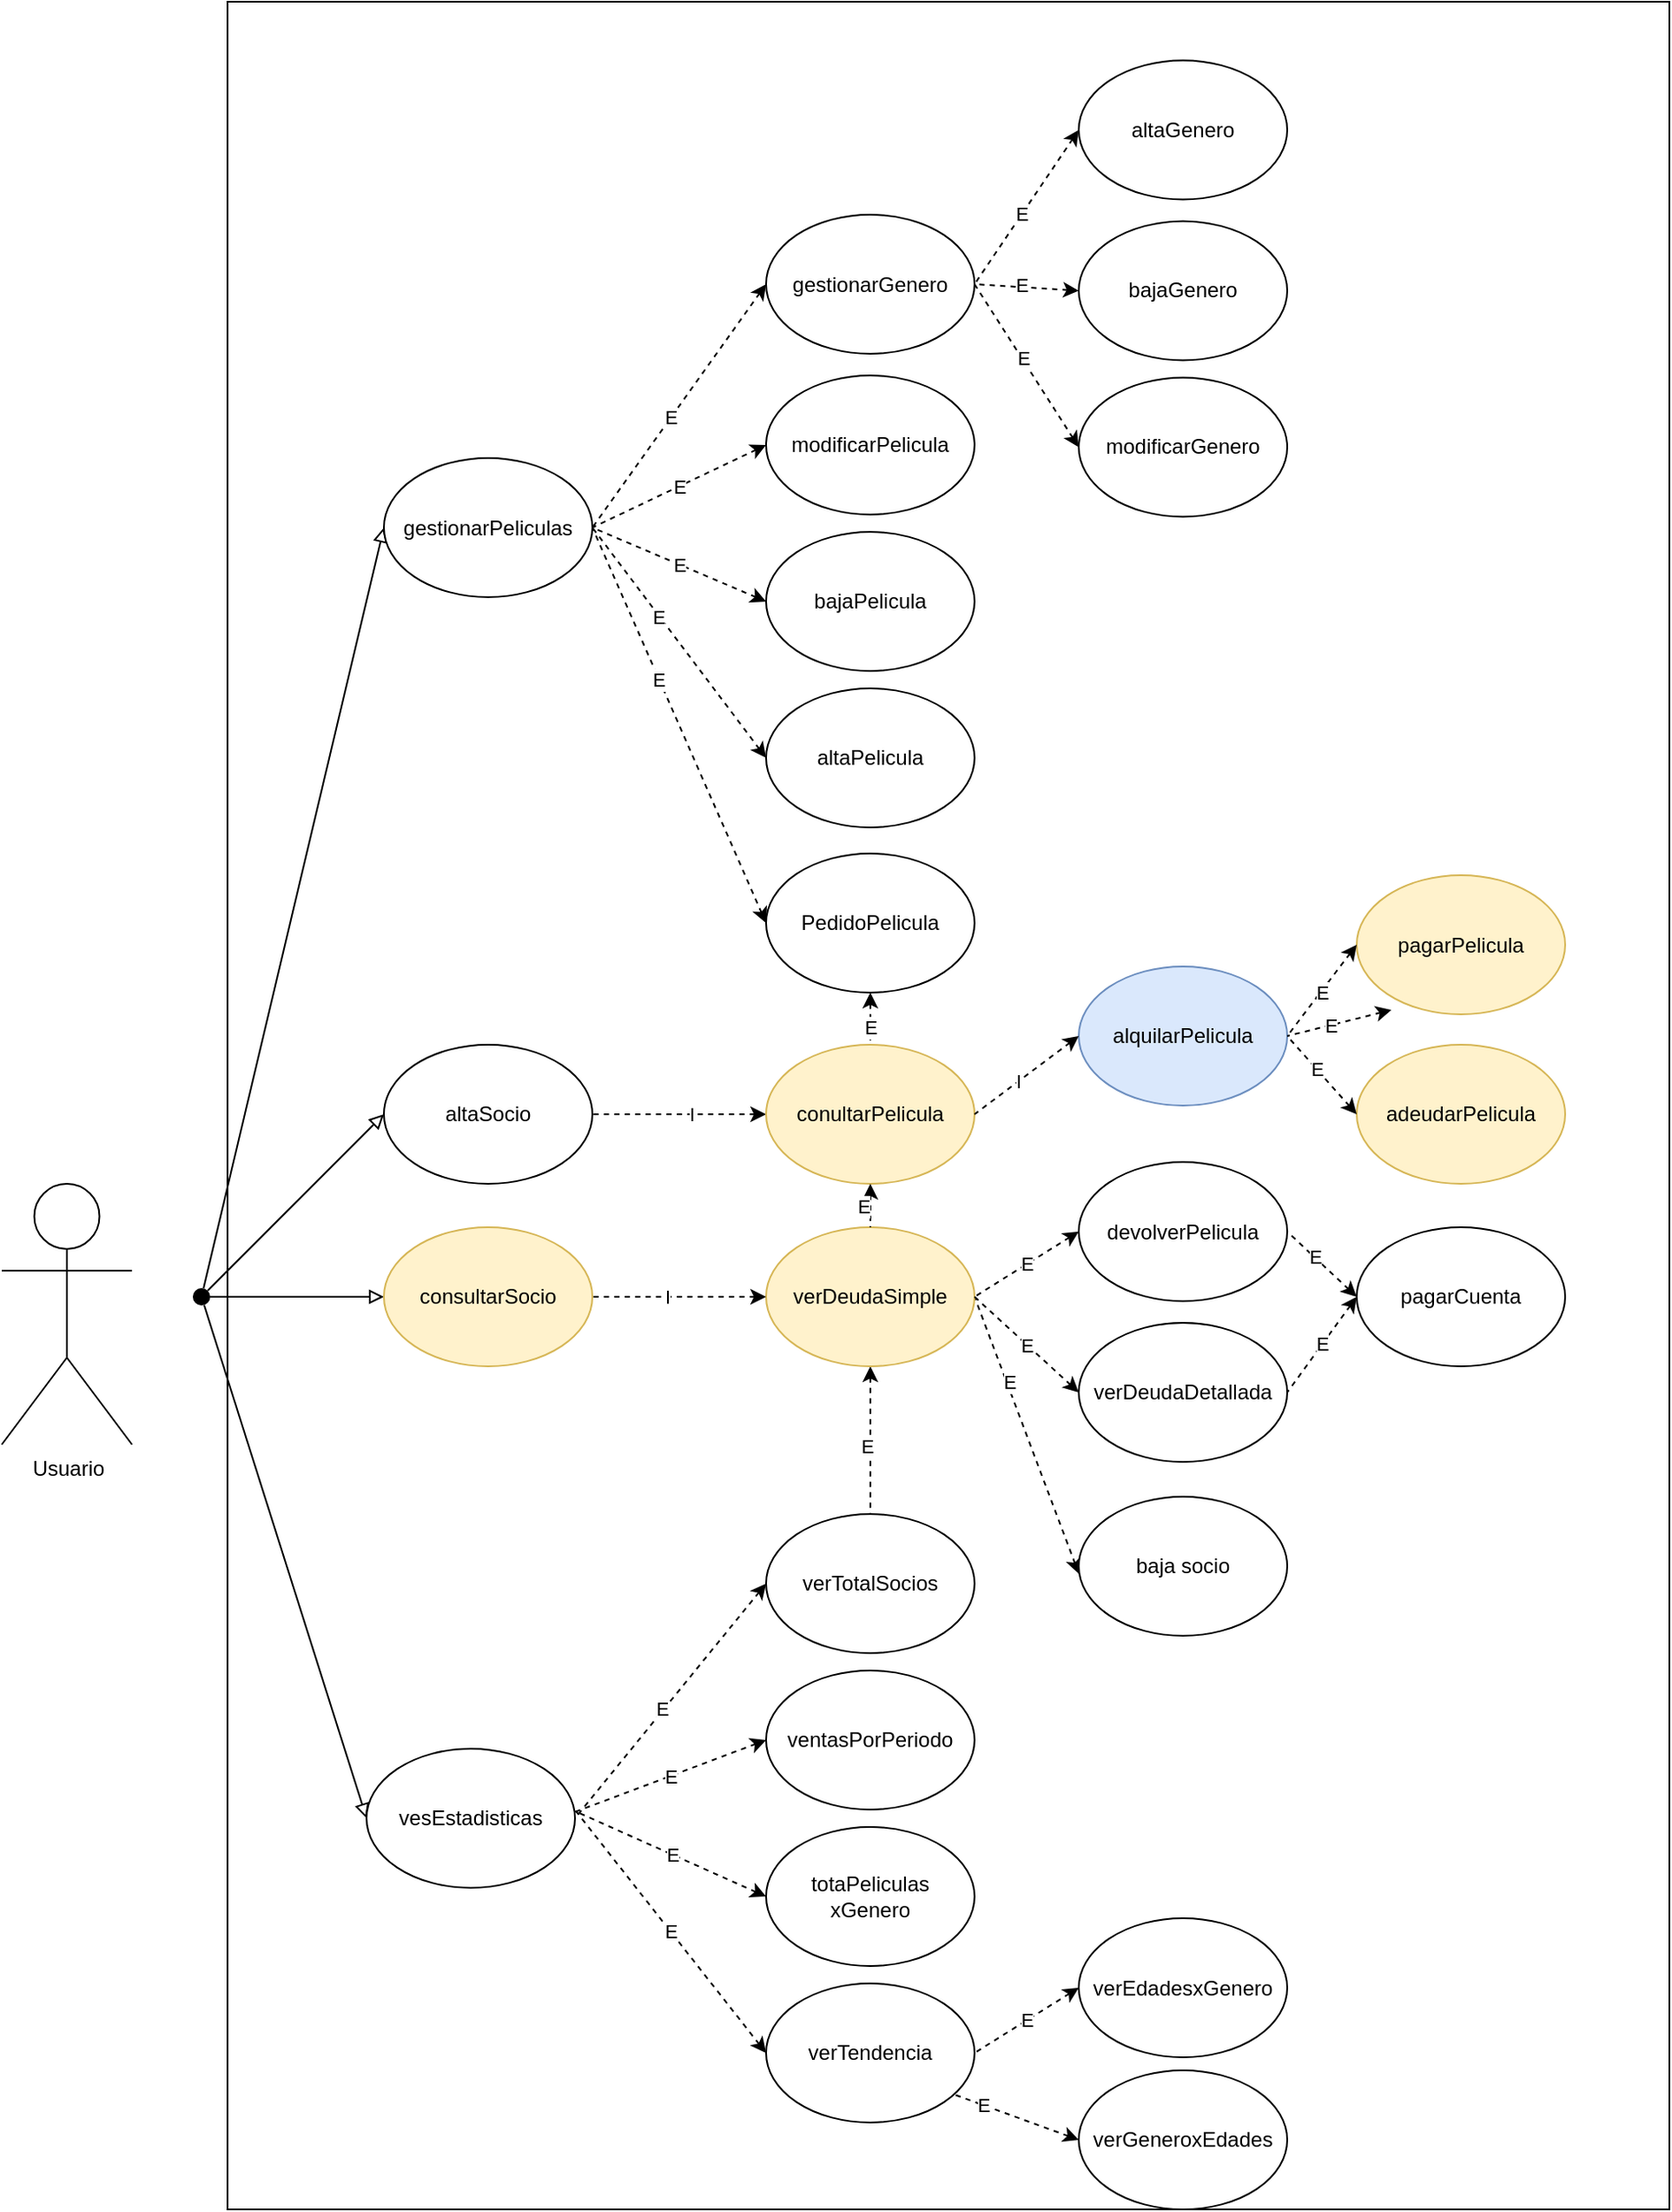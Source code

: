 <mxfile version="20.3.0" type="google" pages="3"><diagram id="c_nw2SSIx4AsI10PyVz4" name="Caso de usos"><mxGraphModel grid="1" page="1" gridSize="10" guides="1" tooltips="1" connect="1" arrows="1" fold="1" pageScale="1" pageWidth="827" pageHeight="1169" background="none" math="0" shadow="0"><root><mxCell id="0"/><mxCell id="1" parent="0"/><mxCell id="M5h17iheqWVoPbs8JHIQ-1" value="" style="rounded=0;whiteSpace=wrap;html=1;gradientColor=none;" vertex="1" parent="1"><mxGeometry x="120" y="-540" width="830" height="1270" as="geometry"/></mxCell><mxCell id="LYuq9JWE9Y6Zqv8uJZa0-85" style="edgeStyle=none;rounded=0;orthogonalLoop=1;jettySize=auto;html=1;entryX=1;entryY=0.5;entryDx=0;entryDy=0;dashed=1;startArrow=classic;startFill=1;endArrow=none;endFill=0;exitX=0.001;exitY=0.556;exitDx=0;exitDy=0;exitPerimeter=0;" edge="1" parent="1" source="LYuq9JWE9Y6Zqv8uJZa0-84" target="LYuq9JWE9Y6Zqv8uJZa0-57"><mxGeometry relative="1" as="geometry"><mxPoint x="500" y="250" as="sourcePoint"/></mxGeometry></mxCell><mxCell id="iVXLH1v1r-h4ujBx9u8a-30" value="E" style="edgeLabel;html=1;align=center;verticalAlign=middle;resizable=0;points=[];" connectable="0" vertex="1" parent="LYuq9JWE9Y6Zqv8uJZa0-85"><mxGeometry x="0.379" y="-1" relative="1" as="geometry"><mxPoint as="offset"/></mxGeometry></mxCell><mxCell id="LYuq9JWE9Y6Zqv8uJZa0-106" style="edgeStyle=none;rounded=0;orthogonalLoop=1;jettySize=auto;html=1;startArrow=block;startFill=0;endArrow=none;endFill=0;" edge="1" parent="1" source="LYuq9JWE9Y6Zqv8uJZa0-1" target="LYuq9JWE9Y6Zqv8uJZa0-104"><mxGeometry relative="1" as="geometry"/></mxCell><mxCell id="iVXLH1v1r-h4ujBx9u8a-33" style="edgeStyle=none;rounded=0;orthogonalLoop=1;jettySize=auto;html=1;entryX=0.5;entryY=0;entryDx=0;entryDy=0;dashed=1;strokeColor=#000000;startArrow=classic;startFill=1;endArrow=none;endFill=0;exitX=0.5;exitY=1;exitDx=0;exitDy=0;" edge="1" parent="1" source="LYuq9JWE9Y6Zqv8uJZa0-57" target="LYuq9JWE9Y6Zqv8uJZa0-81"><mxGeometry relative="1" as="geometry"/></mxCell><mxCell id="iVXLH1v1r-h4ujBx9u8a-34" value="E" style="edgeLabel;html=1;align=center;verticalAlign=middle;resizable=0;points=[];" connectable="0" vertex="1" parent="iVXLH1v1r-h4ujBx9u8a-33"><mxGeometry x="0.07" y="-2" relative="1" as="geometry"><mxPoint as="offset"/></mxGeometry></mxCell><mxCell id="LYuq9JWE9Y6Zqv8uJZa0-1" value="consultarSocio" style="ellipse;whiteSpace=wrap;html=1;fillColor=#fff2cc;strokeColor=#d6b656;" vertex="1" parent="1"><mxGeometry x="210" y="165" width="120" height="80" as="geometry"/></mxCell><mxCell id="LYuq9JWE9Y6Zqv8uJZa0-16" style="edgeStyle=none;rounded=0;orthogonalLoop=1;jettySize=auto;html=1;entryX=1;entryY=0.5;entryDx=0;entryDy=0;dashed=1;startArrow=classic;startFill=1;endArrow=none;endFill=0;exitX=0;exitY=0.5;exitDx=0;exitDy=0;" edge="1" parent="1" source="LYuq9JWE9Y6Zqv8uJZa0-3" target="LYuq9JWE9Y6Zqv8uJZa0-15"><mxGeometry relative="1" as="geometry"><mxPoint x="390" y="80" as="targetPoint"/></mxGeometry></mxCell><mxCell id="iVXLH1v1r-h4ujBx9u8a-25" value="I" style="edgeLabel;html=1;align=center;verticalAlign=middle;resizable=0;points=[];" connectable="0" vertex="1" parent="LYuq9JWE9Y6Zqv8uJZa0-16"><mxGeometry x="-0.142" relative="1" as="geometry"><mxPoint as="offset"/></mxGeometry></mxCell><mxCell id="LYuq9JWE9Y6Zqv8uJZa0-3" value="conultarPelicula" style="ellipse;whiteSpace=wrap;html=1;fillColor=#fff2cc;strokeColor=#d6b656;" vertex="1" parent="1"><mxGeometry x="430" y="60" width="120" height="80" as="geometry"/></mxCell><mxCell id="LYuq9JWE9Y6Zqv8uJZa0-4" value="pagarCuenta" style="ellipse;whiteSpace=wrap;html=1;" vertex="1" parent="1"><mxGeometry x="770" y="165" width="120" height="80" as="geometry"/></mxCell><mxCell id="LYuq9JWE9Y6Zqv8uJZa0-5" value="devolverPelicula" style="ellipse;whiteSpace=wrap;html=1;" vertex="1" parent="1"><mxGeometry x="610" y="127.5" width="120" height="80" as="geometry"/></mxCell><mxCell id="LYuq9JWE9Y6Zqv8uJZa0-7" value="adeudarPelicula" style="ellipse;whiteSpace=wrap;html=1;fillColor=#fff2cc;strokeColor=#d6b656;" vertex="1" parent="1"><mxGeometry x="770" y="60" width="120" height="80" as="geometry"/></mxCell><mxCell id="LYuq9JWE9Y6Zqv8uJZa0-102" style="edgeStyle=none;rounded=0;orthogonalLoop=1;jettySize=auto;html=1;startArrow=block;startFill=0;endArrow=none;endFill=0;exitX=0;exitY=0.5;exitDx=0;exitDy=0;" edge="1" parent="1" source="LYuq9JWE9Y6Zqv8uJZa0-15" target="LYuq9JWE9Y6Zqv8uJZa0-104"><mxGeometry relative="1" as="geometry"><mxPoint x="-45.0" y="210" as="targetPoint"/></mxGeometry></mxCell><mxCell id="LYuq9JWE9Y6Zqv8uJZa0-15" value="altaSocio" style="ellipse;whiteSpace=wrap;html=1;" vertex="1" parent="1"><mxGeometry x="210" y="60" width="120" height="80" as="geometry"/></mxCell><mxCell id="LYuq9JWE9Y6Zqv8uJZa0-18" value="altaPelicula" style="ellipse;whiteSpace=wrap;html=1;" vertex="1" parent="1"><mxGeometry x="430" y="-145" width="120" height="80" as="geometry"/></mxCell><mxCell id="LYuq9JWE9Y6Zqv8uJZa0-19" value="modificarGenero" style="ellipse;whiteSpace=wrap;html=1;" vertex="1" parent="1"><mxGeometry x="610" y="-323.75" width="120" height="80" as="geometry"/></mxCell><mxCell id="LYuq9JWE9Y6Zqv8uJZa0-26" style="edgeStyle=none;rounded=0;orthogonalLoop=1;jettySize=auto;html=1;entryX=1;entryY=0.5;entryDx=0;entryDy=0;dashed=1;startArrow=classic;startFill=1;endArrow=none;endFill=0;exitX=0;exitY=0.5;exitDx=0;exitDy=0;" edge="1" parent="1" source="LYuq9JWE9Y6Zqv8uJZa0-23" target="LYuq9JWE9Y6Zqv8uJZa0-20"><mxGeometry relative="1" as="geometry"/></mxCell><mxCell id="iVXLH1v1r-h4ujBx9u8a-42" value="E" style="edgeLabel;html=1;align=center;verticalAlign=middle;resizable=0;points=[];" connectable="0" vertex="1" parent="LYuq9JWE9Y6Zqv8uJZa0-26"><mxGeometry x="0.092" y="-1" relative="1" as="geometry"><mxPoint as="offset"/></mxGeometry></mxCell><mxCell id="LYuq9JWE9Y6Zqv8uJZa0-103" style="edgeStyle=none;rounded=0;orthogonalLoop=1;jettySize=auto;html=1;startArrow=block;startFill=0;endArrow=none;endFill=0;exitX=0;exitY=0.5;exitDx=0;exitDy=0;" edge="1" parent="1" source="LYuq9JWE9Y6Zqv8uJZa0-20" target="LYuq9JWE9Y6Zqv8uJZa0-104"><mxGeometry relative="1" as="geometry"><mxPoint x="-45.0" y="210" as="targetPoint"/></mxGeometry></mxCell><mxCell id="LYuq9JWE9Y6Zqv8uJZa0-20" value="gestionarPeliculas" style="ellipse;whiteSpace=wrap;html=1;" vertex="1" parent="1"><mxGeometry x="210" y="-277.5" width="120" height="80" as="geometry"/></mxCell><mxCell id="LYuq9JWE9Y6Zqv8uJZa0-21" value="bajaPelicula" style="ellipse;whiteSpace=wrap;html=1;" vertex="1" parent="1"><mxGeometry x="430" y="-235" width="120" height="80" as="geometry"/></mxCell><mxCell id="LYuq9JWE9Y6Zqv8uJZa0-22" value="bajaGenero" style="ellipse;whiteSpace=wrap;html=1;" vertex="1" parent="1"><mxGeometry x="610" y="-413.75" width="120" height="80" as="geometry"/></mxCell><mxCell id="LYuq9JWE9Y6Zqv8uJZa0-23" value="gestionarGenero" style="ellipse;whiteSpace=wrap;html=1;" vertex="1" parent="1"><mxGeometry x="430" y="-417.5" width="120" height="80" as="geometry"/></mxCell><mxCell id="LYuq9JWE9Y6Zqv8uJZa0-24" value="modificarPelicula" style="ellipse;whiteSpace=wrap;html=1;" vertex="1" parent="1"><mxGeometry x="430" y="-325" width="120" height="80" as="geometry"/></mxCell><mxCell id="LYuq9JWE9Y6Zqv8uJZa0-25" value="altaGenero" style="ellipse;whiteSpace=wrap;html=1;" vertex="1" parent="1"><mxGeometry x="610" y="-506.25" width="120" height="80" as="geometry"/></mxCell><mxCell id="LYuq9JWE9Y6Zqv8uJZa0-56" style="edgeStyle=none;rounded=0;orthogonalLoop=1;jettySize=auto;html=1;entryX=1;entryY=0.5;entryDx=0;entryDy=0;dashed=1;startArrow=classic;startFill=1;endArrow=none;endFill=0;exitX=0;exitY=0.5;exitDx=0;exitDy=0;" edge="1" parent="1" source="LYuq9JWE9Y6Zqv8uJZa0-7" target="LYuq9JWE9Y6Zqv8uJZa0-33"><mxGeometry relative="1" as="geometry"/></mxCell><mxCell id="iVXLH1v1r-h4ujBx9u8a-28" value="E" style="edgeLabel;html=1;align=center;verticalAlign=middle;resizable=0;points=[];" connectable="0" vertex="1" parent="LYuq9JWE9Y6Zqv8uJZa0-56"><mxGeometry x="0.17" relative="1" as="geometry"><mxPoint as="offset"/></mxGeometry></mxCell><mxCell id="LYuq9JWE9Y6Zqv8uJZa0-33" value="alquilarPelicula" style="ellipse;whiteSpace=wrap;html=1;fillColor=#dae8fc;strokeColor=#6c8ebf;" vertex="1" parent="1"><mxGeometry x="610" y="15" width="120" height="80" as="geometry"/></mxCell><mxCell id="LYuq9JWE9Y6Zqv8uJZa0-42" value="verDeudaDetallada" style="ellipse;whiteSpace=wrap;html=1;" vertex="1" parent="1"><mxGeometry x="610" y="220" width="120" height="80" as="geometry"/></mxCell><mxCell id="LYuq9JWE9Y6Zqv8uJZa0-57" value="verDeudaSimple" style="ellipse;whiteSpace=wrap;html=1;fillColor=#fff2cc;strokeColor=#d6b656;" vertex="1" parent="1"><mxGeometry x="430" y="165" width="120" height="80" as="geometry"/></mxCell><mxCell id="LYuq9JWE9Y6Zqv8uJZa0-96" style="edgeStyle=none;rounded=0;orthogonalLoop=1;jettySize=auto;html=1;entryX=1;entryY=0.5;entryDx=0;entryDy=0;dashed=1;startArrow=classic;startFill=1;endArrow=none;endFill=0;exitX=0;exitY=0.5;exitDx=0;exitDy=0;" edge="1" parent="1" source="LYuq9JWE9Y6Zqv8uJZa0-81" target="LYuq9JWE9Y6Zqv8uJZa0-67"><mxGeometry relative="1" as="geometry"><mxPoint x="380" y="495" as="targetPoint"/></mxGeometry></mxCell><mxCell id="iVXLH1v1r-h4ujBx9u8a-38" value="E" style="edgeLabel;html=1;align=center;verticalAlign=middle;resizable=0;points=[];" connectable="0" vertex="1" parent="LYuq9JWE9Y6Zqv8uJZa0-96"><mxGeometry x="0.078" y="-1" relative="1" as="geometry"><mxPoint as="offset"/></mxGeometry></mxCell><mxCell id="LYuq9JWE9Y6Zqv8uJZa0-107" style="edgeStyle=none;rounded=0;orthogonalLoop=1;jettySize=auto;html=1;startArrow=block;startFill=0;endArrow=none;endFill=0;exitX=0;exitY=0.5;exitDx=0;exitDy=0;" edge="1" parent="1" source="LYuq9JWE9Y6Zqv8uJZa0-67" target="LYuq9JWE9Y6Zqv8uJZa0-104"><mxGeometry relative="1" as="geometry"><mxPoint x="110" y="200.0" as="targetPoint"/></mxGeometry></mxCell><mxCell id="LYuq9JWE9Y6Zqv8uJZa0-67" value="vesEstadisticas" style="ellipse;whiteSpace=wrap;html=1;" vertex="1" parent="1"><mxGeometry x="200" y="465" width="120" height="80" as="geometry"/></mxCell><mxCell id="LYuq9JWE9Y6Zqv8uJZa0-70" value="ventasPorPeriodo" style="ellipse;whiteSpace=wrap;html=1;" vertex="1" parent="1"><mxGeometry x="430" y="420" width="120" height="80" as="geometry"/></mxCell><mxCell id="LYuq9JWE9Y6Zqv8uJZa0-99" value="E" style="edgeStyle=none;rounded=0;orthogonalLoop=1;jettySize=auto;html=1;entryX=1;entryY=0.5;entryDx=0;entryDy=0;dashed=1;startArrow=classic;startFill=1;endArrow=none;endFill=0;exitX=0;exitY=0.5;exitDx=0;exitDy=0;" edge="1" parent="1" source="LYuq9JWE9Y6Zqv8uJZa0-97" target="LYuq9JWE9Y6Zqv8uJZa0-73"><mxGeometry relative="1" as="geometry"/></mxCell><mxCell id="LYuq9JWE9Y6Zqv8uJZa0-100" value="E" style="edgeStyle=none;rounded=0;orthogonalLoop=1;jettySize=auto;html=1;dashed=1;startArrow=classic;startFill=1;endArrow=none;endFill=0;exitX=0;exitY=0.5;exitDx=0;exitDy=0;" edge="1" parent="1" source="LYuq9JWE9Y6Zqv8uJZa0-98"><mxGeometry relative="1" as="geometry"><mxPoint x="500" y="650" as="targetPoint"/></mxGeometry></mxCell><mxCell id="LYuq9JWE9Y6Zqv8uJZa0-73" value="verTendencia" style="ellipse;whiteSpace=wrap;html=1;" vertex="1" parent="1"><mxGeometry x="430" y="600" width="120" height="80" as="geometry"/></mxCell><mxCell id="LYuq9JWE9Y6Zqv8uJZa0-81" value="verTotalSocios" style="ellipse;whiteSpace=wrap;html=1;" vertex="1" parent="1"><mxGeometry x="430" y="330" width="120" height="80" as="geometry"/></mxCell><mxCell id="LYuq9JWE9Y6Zqv8uJZa0-84" value="baja socio&lt;br&gt;" style="ellipse;whiteSpace=wrap;html=1;" vertex="1" parent="1"><mxGeometry x="610" y="320" width="120" height="80" as="geometry"/></mxCell><mxCell id="LYuq9JWE9Y6Zqv8uJZa0-95" value="totaPeliculas&lt;br&gt;xGenero" style="ellipse;whiteSpace=wrap;html=1;" vertex="1" parent="1"><mxGeometry x="430" y="510" width="120" height="80" as="geometry"/></mxCell><mxCell id="LYuq9JWE9Y6Zqv8uJZa0-97" value="verEdadesxGenero" style="ellipse;whiteSpace=wrap;html=1;" vertex="1" parent="1"><mxGeometry x="610" y="562.5" width="120" height="80" as="geometry"/></mxCell><mxCell id="LYuq9JWE9Y6Zqv8uJZa0-98" value="verGeneroxEdades" style="ellipse;whiteSpace=wrap;html=1;" vertex="1" parent="1"><mxGeometry x="610" y="650" width="120" height="80" as="geometry"/></mxCell><mxCell id="LYuq9JWE9Y6Zqv8uJZa0-104" value="" style="ellipse;whiteSpace=wrap;html=1;aspect=fixed;fillColor=#000000;fontColor=#333333;strokeColor=none;" vertex="1" parent="1"><mxGeometry x="100" y="200" width="10" height="10" as="geometry"/></mxCell><mxCell id="LYuq9JWE9Y6Zqv8uJZa0-105" value="&lt;font style=&quot;vertical-align: inherit;&quot;&gt;&lt;font style=&quot;vertical-align: inherit;&quot;&gt;Usuario&lt;/font&gt;&lt;/font&gt;" style="shape=umlActor;verticalLabelPosition=bottom;verticalAlign=top;html=1;outlineConnect=0;" vertex="1" parent="1"><mxGeometry x="-10" y="140" width="75" height="150" as="geometry"/></mxCell><mxCell id="LYuq9JWE9Y6Zqv8uJZa0-109" value="E" style="edgeStyle=none;rounded=0;orthogonalLoop=1;jettySize=auto;html=1;dashed=1;startArrow=classic;startFill=1;endArrow=none;endFill=0;exitX=0;exitY=0.5;exitDx=0;exitDy=0;entryX=1;entryY=0.5;entryDx=0;entryDy=0;" edge="1" parent="1" source="LYuq9JWE9Y6Zqv8uJZa0-42" target="LYuq9JWE9Y6Zqv8uJZa0-57"><mxGeometry relative="1" as="geometry"><mxPoint x="620.0" y="293.003" as="sourcePoint"/><mxPoint x="570" y="260" as="targetPoint"/></mxGeometry></mxCell><mxCell id="iVXLH1v1r-h4ujBx9u8a-13" style="edgeStyle=none;rounded=0;orthogonalLoop=1;jettySize=auto;html=1;dashed=1;startArrow=classic;startFill=1;endArrow=none;endFill=0;exitX=0;exitY=0.5;exitDx=0;exitDy=0;entryX=1;entryY=0.5;entryDx=0;entryDy=0;" edge="1" parent="1" source="LYuq9JWE9Y6Zqv8uJZa0-33" target="LYuq9JWE9Y6Zqv8uJZa0-3"><mxGeometry relative="1" as="geometry"><mxPoint x="620.0" y="155" as="sourcePoint"/><mxPoint x="560.0" y="215" as="targetPoint"/></mxGeometry></mxCell><mxCell id="iVXLH1v1r-h4ujBx9u8a-26" value="I" style="edgeLabel;html=1;align=center;verticalAlign=middle;resizable=0;points=[];" connectable="0" vertex="1" parent="iVXLH1v1r-h4ujBx9u8a-13"><mxGeometry x="0.16" relative="1" as="geometry"><mxPoint as="offset"/></mxGeometry></mxCell><mxCell id="iVXLH1v1r-h4ujBx9u8a-15" value="E" style="edgeStyle=none;rounded=0;orthogonalLoop=1;jettySize=auto;html=1;entryX=1;entryY=0.5;entryDx=0;entryDy=0;dashed=1;startArrow=classic;startFill=1;endArrow=none;endFill=0;exitX=0;exitY=0.5;exitDx=0;exitDy=0;" edge="1" parent="1" source="LYuq9JWE9Y6Zqv8uJZa0-5" target="LYuq9JWE9Y6Zqv8uJZa0-57"><mxGeometry relative="1" as="geometry"><mxPoint x="560.0" y="215" as="sourcePoint"/><mxPoint x="780" y="215" as="targetPoint"/></mxGeometry></mxCell><mxCell id="iVXLH1v1r-h4ujBx9u8a-16" style="edgeStyle=none;rounded=0;orthogonalLoop=1;jettySize=auto;html=1;entryX=1;entryY=0.5;entryDx=0;entryDy=0;startArrow=classic;startFill=1;endArrow=none;endFill=0;exitX=0;exitY=0.5;exitDx=0;exitDy=0;strokeColor=#000000;dashed=1;" edge="1" parent="1" source="LYuq9JWE9Y6Zqv8uJZa0-57" target="LYuq9JWE9Y6Zqv8uJZa0-1"><mxGeometry relative="1" as="geometry"><mxPoint x="340" y="215" as="sourcePoint"/><mxPoint x="440.0" y="110" as="targetPoint"/><Array as="points"/></mxGeometry></mxCell><mxCell id="iVXLH1v1r-h4ujBx9u8a-23" value="I" style="edgeLabel;html=1;align=center;verticalAlign=middle;resizable=0;points=[];" connectable="0" vertex="1" parent="iVXLH1v1r-h4ujBx9u8a-16"><mxGeometry x="0.153" relative="1" as="geometry"><mxPoint as="offset"/></mxGeometry></mxCell><mxCell id="iVXLH1v1r-h4ujBx9u8a-18" style="edgeStyle=none;rounded=0;orthogonalLoop=1;jettySize=auto;html=1;dashed=1;startArrow=classic;startFill=1;endArrow=none;endFill=0;entryX=1;entryY=0.5;entryDx=0;entryDy=0;exitX=0;exitY=0.5;exitDx=0;exitDy=0;" edge="1" parent="1" source="LYuq9JWE9Y6Zqv8uJZa0-4" target="LYuq9JWE9Y6Zqv8uJZa0-5"><mxGeometry relative="1" as="geometry"><mxPoint x="500" y="255" as="sourcePoint"/><mxPoint x="620" y="330" as="targetPoint"/></mxGeometry></mxCell><mxCell id="iVXLH1v1r-h4ujBx9u8a-29" value="E" style="edgeLabel;html=1;align=center;verticalAlign=middle;resizable=0;points=[];" connectable="0" vertex="1" parent="iVXLH1v1r-h4ujBx9u8a-18"><mxGeometry x="0.229" y="-1" relative="1" as="geometry"><mxPoint as="offset"/></mxGeometry></mxCell><mxCell id="iVXLH1v1r-h4ujBx9u8a-20" value="E" style="edgeStyle=none;rounded=0;orthogonalLoop=1;jettySize=auto;html=1;dashed=1;startArrow=classic;startFill=1;endArrow=none;endFill=0;exitX=0;exitY=0.5;exitDx=0;exitDy=0;entryX=1;entryY=0.5;entryDx=0;entryDy=0;" edge="1" parent="1" source="LYuq9JWE9Y6Zqv8uJZa0-4" target="LYuq9JWE9Y6Zqv8uJZa0-42"><mxGeometry relative="1" as="geometry"><mxPoint x="740" y="215" as="sourcePoint"/><mxPoint x="780" y="215" as="targetPoint"/></mxGeometry></mxCell><mxCell id="M5h17iheqWVoPbs8JHIQ-3" value="E" style="edgeStyle=none;rounded=0;orthogonalLoop=1;jettySize=auto;html=1;startArrow=classic;startFill=1;endArrow=none;endFill=0;exitX=0.5;exitY=1;exitDx=0;exitDy=0;dashed=1;" edge="1" parent="1" source="LYuq9JWE9Y6Zqv8uJZa0-3" target="LYuq9JWE9Y6Zqv8uJZa0-57"><mxGeometry x="0.025" y="-4" relative="1" as="geometry"><mxPoint x="340.0" y="110" as="targetPoint"/><mxPoint x="440" y="110" as="sourcePoint"/><mxPoint as="offset"/></mxGeometry></mxCell><mxCell id="iVXLH1v1r-h4ujBx9u8a-35" value="E" style="edgeStyle=none;rounded=0;orthogonalLoop=1;jettySize=auto;html=1;entryX=0.994;entryY=0.458;entryDx=0;entryDy=0;dashed=1;startArrow=classic;startFill=1;endArrow=none;endFill=0;exitX=0;exitY=0.5;exitDx=0;exitDy=0;entryPerimeter=0;" edge="1" parent="1" source="LYuq9JWE9Y6Zqv8uJZa0-70" target="LYuq9JWE9Y6Zqv8uJZa0-67"><mxGeometry relative="1" as="geometry"><mxPoint x="440.0" y="380.0" as="sourcePoint"/><mxPoint x="380" y="495" as="targetPoint"/></mxGeometry></mxCell><mxCell id="iVXLH1v1r-h4ujBx9u8a-36" value="E" style="edgeStyle=none;rounded=0;orthogonalLoop=1;jettySize=auto;html=1;entryX=1.008;entryY=0.454;entryDx=0;entryDy=0;dashed=1;startArrow=classic;startFill=1;endArrow=none;endFill=0;exitX=0;exitY=0.5;exitDx=0;exitDy=0;entryPerimeter=0;" edge="1" parent="1" source="LYuq9JWE9Y6Zqv8uJZa0-95" target="LYuq9JWE9Y6Zqv8uJZa0-67"><mxGeometry relative="1" as="geometry"><mxPoint x="440.0" y="470.0" as="sourcePoint"/><mxPoint x="380" y="495" as="targetPoint"/></mxGeometry></mxCell><mxCell id="iVXLH1v1r-h4ujBx9u8a-37" value="E" style="edgeStyle=none;rounded=0;orthogonalLoop=1;jettySize=auto;html=1;entryX=1.003;entryY=0.446;entryDx=0;entryDy=0;dashed=1;startArrow=classic;startFill=1;endArrow=none;endFill=0;exitX=0;exitY=0.5;exitDx=0;exitDy=0;entryPerimeter=0;" edge="1" parent="1" source="LYuq9JWE9Y6Zqv8uJZa0-73" target="LYuq9JWE9Y6Zqv8uJZa0-67"><mxGeometry relative="1" as="geometry"><mxPoint x="440.0" y="560.0" as="sourcePoint"/><mxPoint x="380" y="495" as="targetPoint"/></mxGeometry></mxCell><mxCell id="iVXLH1v1r-h4ujBx9u8a-39" value="E" style="edgeStyle=none;rounded=0;orthogonalLoop=1;jettySize=auto;html=1;entryX=1;entryY=0.5;entryDx=0;entryDy=0;dashed=1;startArrow=classic;startFill=1;endArrow=none;endFill=0;exitX=0;exitY=0.5;exitDx=0;exitDy=0;" edge="1" parent="1" source="LYuq9JWE9Y6Zqv8uJZa0-24" target="LYuq9JWE9Y6Zqv8uJZa0-20"><mxGeometry relative="1" as="geometry"><mxPoint x="440" y="-365" as="sourcePoint"/><mxPoint x="340" y="-227.5" as="targetPoint"/></mxGeometry></mxCell><mxCell id="iVXLH1v1r-h4ujBx9u8a-40" value="E" style="edgeStyle=none;rounded=0;orthogonalLoop=1;jettySize=auto;html=1;entryX=1;entryY=0.5;entryDx=0;entryDy=0;dashed=1;startArrow=classic;startFill=1;endArrow=none;endFill=0;exitX=0;exitY=0.5;exitDx=0;exitDy=0;" edge="1" parent="1" source="LYuq9JWE9Y6Zqv8uJZa0-21" target="LYuq9JWE9Y6Zqv8uJZa0-20"><mxGeometry relative="1" as="geometry"><mxPoint x="440" y="-275" as="sourcePoint"/><mxPoint x="340" y="-227.5" as="targetPoint"/></mxGeometry></mxCell><mxCell id="iVXLH1v1r-h4ujBx9u8a-41" style="edgeStyle=none;rounded=0;orthogonalLoop=1;jettySize=auto;html=1;entryX=1;entryY=0.5;entryDx=0;entryDy=0;dashed=1;startArrow=classic;startFill=1;endArrow=none;endFill=0;exitX=0;exitY=0.5;exitDx=0;exitDy=0;" edge="1" parent="1" source="LYuq9JWE9Y6Zqv8uJZa0-18" target="LYuq9JWE9Y6Zqv8uJZa0-20"><mxGeometry relative="1" as="geometry"><mxPoint x="440" y="-185" as="sourcePoint"/><mxPoint x="340" y="-227.5" as="targetPoint"/></mxGeometry></mxCell><mxCell id="iVXLH1v1r-h4ujBx9u8a-43" value="E" style="edgeLabel;html=1;align=center;verticalAlign=middle;resizable=0;points=[];" connectable="0" vertex="1" parent="iVXLH1v1r-h4ujBx9u8a-41"><mxGeometry x="0.234" y="1" relative="1" as="geometry"><mxPoint as="offset"/></mxGeometry></mxCell><mxCell id="iVXLH1v1r-h4ujBx9u8a-44" style="edgeStyle=none;rounded=0;orthogonalLoop=1;jettySize=auto;html=1;entryX=1;entryY=0.5;entryDx=0;entryDy=0;dashed=1;startArrow=classic;startFill=1;endArrow=none;endFill=0;exitX=0;exitY=0.5;exitDx=0;exitDy=0;" edge="1" parent="1" source="LYuq9JWE9Y6Zqv8uJZa0-25" target="LYuq9JWE9Y6Zqv8uJZa0-23"><mxGeometry relative="1" as="geometry"><mxPoint x="440" y="-365" as="sourcePoint"/><mxPoint x="340" y="-227.5" as="targetPoint"/></mxGeometry></mxCell><mxCell id="iVXLH1v1r-h4ujBx9u8a-45" value="E" style="edgeLabel;html=1;align=center;verticalAlign=middle;resizable=0;points=[];" connectable="0" vertex="1" parent="iVXLH1v1r-h4ujBx9u8a-44"><mxGeometry x="0.092" y="-1" relative="1" as="geometry"><mxPoint as="offset"/></mxGeometry></mxCell><mxCell id="iVXLH1v1r-h4ujBx9u8a-46" style="edgeStyle=none;rounded=0;orthogonalLoop=1;jettySize=auto;html=1;entryX=1;entryY=0.5;entryDx=0;entryDy=0;dashed=1;startArrow=classic;startFill=1;endArrow=none;endFill=0;exitX=0;exitY=0.5;exitDx=0;exitDy=0;" edge="1" parent="1" source="LYuq9JWE9Y6Zqv8uJZa0-22" target="LYuq9JWE9Y6Zqv8uJZa0-23"><mxGeometry relative="1" as="geometry"><mxPoint x="620" y="-456.25" as="sourcePoint"/><mxPoint x="560" y="-365" as="targetPoint"/></mxGeometry></mxCell><mxCell id="iVXLH1v1r-h4ujBx9u8a-47" value="E" style="edgeLabel;html=1;align=center;verticalAlign=middle;resizable=0;points=[];" connectable="0" vertex="1" parent="iVXLH1v1r-h4ujBx9u8a-46"><mxGeometry x="0.092" y="-1" relative="1" as="geometry"><mxPoint as="offset"/></mxGeometry></mxCell><mxCell id="iVXLH1v1r-h4ujBx9u8a-48" style="edgeStyle=none;rounded=0;orthogonalLoop=1;jettySize=auto;html=1;entryX=1;entryY=0.5;entryDx=0;entryDy=0;dashed=1;startArrow=classic;startFill=1;endArrow=none;endFill=0;exitX=0;exitY=0.5;exitDx=0;exitDy=0;" edge="1" parent="1" source="LYuq9JWE9Y6Zqv8uJZa0-19" target="LYuq9JWE9Y6Zqv8uJZa0-23"><mxGeometry relative="1" as="geometry"><mxPoint x="620" y="-363.75" as="sourcePoint"/><mxPoint x="560" y="-365" as="targetPoint"/></mxGeometry></mxCell><mxCell id="iVXLH1v1r-h4ujBx9u8a-49" value="E" style="edgeLabel;html=1;align=center;verticalAlign=middle;resizable=0;points=[];" connectable="0" vertex="1" parent="iVXLH1v1r-h4ujBx9u8a-48"><mxGeometry x="0.092" y="-1" relative="1" as="geometry"><mxPoint as="offset"/></mxGeometry></mxCell><mxCell id="zk2MKb9pTggdwOnYJ0oN-1" value="PedidoPelicula" style="ellipse;whiteSpace=wrap;html=1;" vertex="1" parent="1"><mxGeometry x="430" y="-50" width="120" height="80" as="geometry"/></mxCell><mxCell id="zk2MKb9pTggdwOnYJ0oN-2" style="edgeStyle=none;rounded=0;orthogonalLoop=1;jettySize=auto;html=1;entryX=0.5;entryY=0;entryDx=0;entryDy=0;dashed=1;startArrow=classic;startFill=1;endArrow=none;endFill=0;exitX=0.5;exitY=1;exitDx=0;exitDy=0;" edge="1" parent="1" source="zk2MKb9pTggdwOnYJ0oN-1" target="LYuq9JWE9Y6Zqv8uJZa0-3"><mxGeometry relative="1" as="geometry"><mxPoint x="780" y="12.5" as="sourcePoint"/><mxPoint x="740" y="65" as="targetPoint"/></mxGeometry></mxCell><mxCell id="zk2MKb9pTggdwOnYJ0oN-3" value="E" style="edgeLabel;html=1;align=center;verticalAlign=middle;resizable=0;points=[];" connectable="0" vertex="1" parent="zk2MKb9pTggdwOnYJ0oN-2"><mxGeometry x="0.296" relative="1" as="geometry"><mxPoint as="offset"/></mxGeometry></mxCell><mxCell id="zk2MKb9pTggdwOnYJ0oN-5" style="edgeStyle=none;rounded=0;orthogonalLoop=1;jettySize=auto;html=1;dashed=1;startArrow=classic;startFill=1;endArrow=none;endFill=0;exitX=0;exitY=0.5;exitDx=0;exitDy=0;entryX=1;entryY=0.5;entryDx=0;entryDy=0;" edge="1" parent="1" source="zk2MKb9pTggdwOnYJ0oN-1" target="LYuq9JWE9Y6Zqv8uJZa0-20"><mxGeometry relative="1" as="geometry"><mxPoint x="440" y="-95" as="sourcePoint"/><mxPoint x="330" y="-240" as="targetPoint"/></mxGeometry></mxCell><mxCell id="zk2MKb9pTggdwOnYJ0oN-6" value="E" style="edgeLabel;html=1;align=center;verticalAlign=middle;resizable=0;points=[];" connectable="0" vertex="1" parent="zk2MKb9pTggdwOnYJ0oN-5"><mxGeometry x="0.234" y="1" relative="1" as="geometry"><mxPoint as="offset"/></mxGeometry></mxCell><mxCell id="f9uxDvs4Qd0hoNLXfmp2-3" value="pagarPelicula" style="ellipse;whiteSpace=wrap;html=1;fillColor=#fff2cc;strokeColor=#d6b656;" vertex="1" parent="1"><mxGeometry x="770" y="-37.5" width="120" height="80" as="geometry"/></mxCell><mxCell id="f9uxDvs4Qd0hoNLXfmp2-5" style="edgeStyle=none;rounded=0;orthogonalLoop=1;jettySize=auto;html=1;entryX=1;entryY=0.5;entryDx=0;entryDy=0;dashed=1;startArrow=classic;startFill=1;endArrow=none;endFill=0;exitX=0;exitY=0.5;exitDx=0;exitDy=0;" edge="1" parent="1" source="f9uxDvs4Qd0hoNLXfmp2-3"><mxGeometry relative="1" as="geometry"><mxPoint x="730.0" y="55.0" as="targetPoint"/></mxGeometry></mxCell><mxCell id="f9uxDvs4Qd0hoNLXfmp2-7" style="edgeStyle=none;rounded=0;orthogonalLoop=1;jettySize=auto;html=1;entryX=1;entryY=0.5;entryDx=0;entryDy=0;dashed=1;startArrow=classic;startFill=1;endArrow=none;endFill=0;exitX=0;exitY=0.5;exitDx=0;exitDy=0;" edge="1" parent="1"><mxGeometry relative="1" as="geometry"><mxPoint x="790" y="40.0" as="sourcePoint"/><mxPoint x="730.0" y="55.0" as="targetPoint"/></mxGeometry></mxCell><mxCell id="f9uxDvs4Qd0hoNLXfmp2-8" value="E" style="edgeLabel;html=1;align=center;verticalAlign=middle;resizable=0;points=[];" connectable="0" vertex="1" parent="f9uxDvs4Qd0hoNLXfmp2-7"><mxGeometry x="0.17" relative="1" as="geometry"><mxPoint as="offset"/></mxGeometry></mxCell><mxCell id="SD8QUitSoyI1pKBcnXLS-1" value="E" style="edgeLabel;html=1;align=center;verticalAlign=middle;resizable=0;points=[];" connectable="0" vertex="1" parent="1"><mxGeometry x="750.001" y="30.002" as="geometry"/></mxCell></root></mxGraphModel></diagram><diagram id="ZI1vALXy6xXsnpYBcG-d" name="D. Secuencia"><mxGraphModel grid="1" page="1" gridSize="10" guides="1" tooltips="1" connect="1" arrows="1" fold="1" pageScale="1" pageWidth="827" pageHeight="1169" math="0" shadow="0"><root><mxCell id="0"/><mxCell id="1" parent="0"/><mxCell id="m_pjQC0CVNbnPj2r1GqS-2" value="&lt;font style=&quot;font-size: 18px;&quot;&gt;Diagrama de secuencia&lt;/font&gt;" style="text;html=1;strokeColor=none;fillColor=none;align=center;verticalAlign=middle;whiteSpace=wrap;rounded=0;" vertex="1" parent="1"><mxGeometry x="280" y="80" width="234" height="40" as="geometry"/></mxCell><mxCell id="m_pjQC0CVNbnPj2r1GqS-8" style="edgeStyle=orthogonalEdgeStyle;rounded=0;orthogonalLoop=1;jettySize=auto;html=1;exitX=0.5;exitY=1;exitDx=0;exitDy=0;entryX=0.5;entryY=0;entryDx=0;entryDy=0;fontSize=18;endArrow=none;endFill=0;dashed=1;" edge="1" parent="1" source="m_pjQC0CVNbnPj2r1GqS-3" target="m_pjQC0CVNbnPj2r1GqS-5"><mxGeometry relative="1" as="geometry"/></mxCell><mxCell id="m_pjQC0CVNbnPj2r1GqS-3" value=":Socio" style="rounded=0;whiteSpace=wrap;html=1;fontSize=18;" vertex="1" parent="1"><mxGeometry x="179" y="170" width="120" height="30" as="geometry"/></mxCell><mxCell id="m_pjQC0CVNbnPj2r1GqS-4" value="&lt;u&gt;:Alquiler&lt;/u&gt;" style="rounded=0;whiteSpace=wrap;html=1;fontSize=18;" vertex="1" parent="1"><mxGeometry x="724.5" y="170" width="131" height="30" as="geometry"/></mxCell><mxCell id="m_pjQC0CVNbnPj2r1GqS-5" value="" style="rounded=0;whiteSpace=wrap;html=1;fontSize=18;" vertex="1" parent="1"><mxGeometry x="229" y="220" width="20" height="160" as="geometry"/></mxCell><mxCell id="m_pjQC0CVNbnPj2r1GqS-6" value="" style="rounded=0;whiteSpace=wrap;html=1;fontSize=18;" vertex="1" parent="1"><mxGeometry x="529" y="350" width="20" height="30" as="geometry"/></mxCell><mxCell id="m_pjQC0CVNbnPj2r1GqS-7" value="" style="rounded=0;whiteSpace=wrap;html=1;fontSize=18;" vertex="1" parent="1"><mxGeometry x="239" y="350" width="20" height="20" as="geometry"/></mxCell><mxCell id="arY8LiTIUqjyFmd6kVjG-9" style="edgeStyle=orthogonalEdgeStyle;rounded=0;orthogonalLoop=1;jettySize=auto;html=1;exitX=1;exitY=1;exitDx=0;exitDy=0;entryX=0;entryY=1;entryDx=0;entryDy=0;" edge="1" parent="1" source="m_pjQC0CVNbnPj2r1GqS-10" target="arY8LiTIUqjyFmd6kVjG-4"><mxGeometry relative="1" as="geometry"><Array as="points"><mxPoint x="670" y="300"/><mxPoint x="670" y="300"/></Array></mxGeometry></mxCell><mxCell id="m_pjQC0CVNbnPj2r1GqS-10" value="" style="rounded=0;whiteSpace=wrap;html=1;fontSize=18;" vertex="1" parent="1"><mxGeometry x="529" y="280" width="20" height="60" as="geometry"/></mxCell><mxCell id="m_pjQC0CVNbnPj2r1GqS-13" style="edgeStyle=orthogonalEdgeStyle;rounded=0;orthogonalLoop=1;jettySize=auto;html=1;exitX=0;exitY=0;exitDx=0;exitDy=0;entryX=1.05;entryY=0.086;entryDx=0;entryDy=0;entryPerimeter=0;fontSize=18;endArrow=none;endFill=0;startArrow=classic;startFill=1;" edge="1" parent="1" source="m_pjQC0CVNbnPj2r1GqS-11" target="m_pjQC0CVNbnPj2r1GqS-5"><mxGeometry relative="1" as="geometry"><Array as="points"><mxPoint x="250" y="230"/></Array></mxGeometry></mxCell><mxCell id="arY8LiTIUqjyFmd6kVjG-8" style="edgeStyle=orthogonalEdgeStyle;rounded=0;orthogonalLoop=1;jettySize=auto;html=1;entryX=0;entryY=1;entryDx=0;entryDy=0;startArrow=none;" edge="1" parent="1" target="arY8LiTIUqjyFmd6kVjG-5"><mxGeometry relative="1" as="geometry"><mxPoint x="620" y="250" as="sourcePoint"/><Array as="points"><mxPoint x="700" y="250"/></Array></mxGeometry></mxCell><mxCell id="m_pjQC0CVNbnPj2r1GqS-11" value="" style="rounded=0;whiteSpace=wrap;html=1;fontSize=18;" vertex="1" parent="1"><mxGeometry x="529" y="230" width="20" height="20" as="geometry"/></mxCell><mxCell id="m_pjQC0CVNbnPj2r1GqS-14" style="edgeStyle=orthogonalEdgeStyle;rounded=0;orthogonalLoop=1;jettySize=auto;html=1;exitX=0;exitY=0;exitDx=0;exitDy=0;entryX=1.05;entryY=0.086;entryDx=0;entryDy=0;entryPerimeter=0;dashed=1;fontSize=18;endArrow=open;endFill=0;startArrow=none;startFill=0;" edge="1" parent="1"><mxGeometry relative="1" as="geometry"><mxPoint x="529" y="247.96" as="sourcePoint"/><mxPoint x="250" y="250.0" as="targetPoint"/><Array as="points"><mxPoint x="529" y="249.96"/></Array></mxGeometry></mxCell><mxCell id="m_pjQC0CVNbnPj2r1GqS-15" value="&lt;font style=&quot;font-size: 12px;&quot;&gt;Buscar peliculas&lt;/font&gt;" style="text;html=1;align=center;verticalAlign=middle;resizable=0;points=[];autosize=1;strokeColor=none;fillColor=none;fontSize=18;" vertex="1" parent="1"><mxGeometry x="324" y="200" width="110" height="40" as="geometry"/></mxCell><mxCell id="m_pjQC0CVNbnPj2r1GqS-16" style="edgeStyle=orthogonalEdgeStyle;rounded=0;orthogonalLoop=1;jettySize=auto;html=1;exitX=0.5;exitY=1;exitDx=0;exitDy=0;entryX=0.5;entryY=0;entryDx=0;entryDy=0;fontSize=18;endArrow=none;endFill=0;dashed=1;" edge="1" parent="1" source="m_pjQC0CVNbnPj2r1GqS-11" target="m_pjQC0CVNbnPj2r1GqS-10"><mxGeometry relative="1" as="geometry"><mxPoint x="538.66" y="250" as="sourcePoint"/><mxPoint x="539.16" y="280" as="targetPoint"/></mxGeometry></mxCell><mxCell id="m_pjQC0CVNbnPj2r1GqS-17" style="edgeStyle=orthogonalEdgeStyle;rounded=0;orthogonalLoop=1;jettySize=auto;html=1;exitX=0.5;exitY=1;exitDx=0;exitDy=0;fontSize=18;endArrow=none;endFill=0;dashed=1;entryX=0.5;entryY=0;entryDx=0;entryDy=0;" edge="1" parent="1" source="m_pjQC0CVNbnPj2r1GqS-10" target="m_pjQC0CVNbnPj2r1GqS-6"><mxGeometry relative="1" as="geometry"><mxPoint x="538.66" y="300" as="sourcePoint"/><mxPoint x="539" y="320" as="targetPoint"/></mxGeometry></mxCell><mxCell id="m_pjQC0CVNbnPj2r1GqS-19" style="edgeStyle=orthogonalEdgeStyle;rounded=0;orthogonalLoop=1;jettySize=auto;html=1;exitX=0;exitY=0;exitDx=0;exitDy=0;entryX=1.05;entryY=0.086;entryDx=0;entryDy=0;entryPerimeter=0;fontSize=18;endArrow=none;endFill=0;startArrow=classic;startFill=1;" edge="1" parent="1"><mxGeometry relative="1" as="geometry"><mxPoint x="529" y="280" as="sourcePoint"/><mxPoint x="250" y="282.04" as="targetPoint"/><Array as="points"><mxPoint x="250" y="280"/></Array></mxGeometry></mxCell><mxCell id="m_pjQC0CVNbnPj2r1GqS-22" style="edgeStyle=orthogonalEdgeStyle;rounded=0;orthogonalLoop=1;jettySize=auto;html=1;exitX=0;exitY=0;exitDx=0;exitDy=0;entryX=1;entryY=1;entryDx=0;entryDy=0;dashed=1;fontSize=18;endArrow=open;endFill=0;startArrow=none;startFill=0;" edge="1" parent="1" target="m_pjQC0CVNbnPj2r1GqS-5"><mxGeometry relative="1" as="geometry"><mxPoint x="529" y="357.96" as="sourcePoint"/><mxPoint x="250" y="360" as="targetPoint"/><Array as="points"><mxPoint x="529" y="380"/></Array></mxGeometry></mxCell><mxCell id="m_pjQC0CVNbnPj2r1GqS-23" style="edgeStyle=orthogonalEdgeStyle;rounded=0;orthogonalLoop=1;jettySize=auto;html=1;entryX=1;entryY=1;entryDx=0;entryDy=0;dashed=1;fontSize=18;endArrow=none;endFill=0;startArrow=open;startFill=0;" edge="1" parent="1" target="m_pjQC0CVNbnPj2r1GqS-7"><mxGeometry relative="1" as="geometry"><mxPoint x="529" y="370" as="sourcePoint"/><mxPoint x="250" y="350" as="targetPoint"/><Array as="points"><mxPoint x="329" y="370"/><mxPoint x="329" y="370"/></Array></mxGeometry></mxCell><mxCell id="m_pjQC0CVNbnPj2r1GqS-24" value="&lt;font style=&quot;font-size: 12px;&quot;&gt;alquiler&lt;/font&gt;" style="text;html=1;align=center;verticalAlign=middle;resizable=0;points=[];autosize=1;strokeColor=none;fillColor=none;fontSize=18;" vertex="1" parent="1"><mxGeometry x="349" y="250" width="60" height="40" as="geometry"/></mxCell><mxCell id="m_pjQC0CVNbnPj2r1GqS-26" style="edgeStyle=orthogonalEdgeStyle;rounded=0;orthogonalLoop=1;jettySize=auto;html=1;exitX=0;exitY=0;exitDx=0;exitDy=0;fontSize=18;endArrow=classic;endFill=1;startArrow=none;startFill=0;" edge="1" parent="1"><mxGeometry relative="1" as="geometry"><mxPoint x="529" y="349.67" as="sourcePoint"/><mxPoint x="250" y="349.67" as="targetPoint"/><Array as="points"><mxPoint x="250" y="349.67"/></Array></mxGeometry></mxCell><mxCell id="m_pjQC0CVNbnPj2r1GqS-28" style="edgeStyle=orthogonalEdgeStyle;rounded=0;orthogonalLoop=1;jettySize=auto;html=1;fontSize=18;endArrow=none;endFill=0;startArrow=classic;startFill=1;" edge="1" parent="1"><mxGeometry relative="1" as="geometry"><mxPoint x="229" y="219.8" as="sourcePoint"/><mxPoint x="179" y="219.8" as="targetPoint"/><Array as="points"><mxPoint x="70" y="219.8"/></Array></mxGeometry></mxCell><mxCell id="m_pjQC0CVNbnPj2r1GqS-29" value="&lt;span style=&quot;font-size: 12px;&quot;&gt;Verificar estado&lt;/span&gt;" style="text;html=1;align=center;verticalAlign=middle;resizable=0;points=[];autosize=1;strokeColor=none;fillColor=none;fontSize=18;" vertex="1" parent="1"><mxGeometry x="84" y="190" width="110" height="40" as="geometry"/></mxCell><mxCell id="arY8LiTIUqjyFmd6kVjG-1" value=":Película" style="rounded=0;whiteSpace=wrap;html=1;fontSize=18;" vertex="1" parent="1"><mxGeometry x="469" y="170" width="140" height="30" as="geometry"/></mxCell><mxCell id="arY8LiTIUqjyFmd6kVjG-2" value="" style="rounded=0;whiteSpace=wrap;html=1;fontSize=18;" vertex="1" parent="1"><mxGeometry x="780" y="350" width="20" height="30" as="geometry"/></mxCell><mxCell id="arY8LiTIUqjyFmd6kVjG-4" value="" style="rounded=0;whiteSpace=wrap;html=1;fontSize=18;" vertex="1" parent="1"><mxGeometry x="780" y="280" width="20" height="20" as="geometry"/></mxCell><mxCell id="arY8LiTIUqjyFmd6kVjG-5" value="" style="rounded=0;whiteSpace=wrap;html=1;fontSize=18;" vertex="1" parent="1"><mxGeometry x="780" y="230" width="20" height="20" as="geometry"/></mxCell><mxCell id="arY8LiTIUqjyFmd6kVjG-6" style="edgeStyle=orthogonalEdgeStyle;rounded=0;orthogonalLoop=1;jettySize=auto;html=1;exitX=0.5;exitY=1;exitDx=0;exitDy=0;entryX=0.5;entryY=0;entryDx=0;entryDy=0;fontSize=18;endArrow=none;endFill=0;dashed=1;" edge="1" parent="1" source="arY8LiTIUqjyFmd6kVjG-5" target="arY8LiTIUqjyFmd6kVjG-4"><mxGeometry relative="1" as="geometry"><mxPoint x="789.66" y="250" as="sourcePoint"/><mxPoint x="790.16" y="280" as="targetPoint"/></mxGeometry></mxCell><mxCell id="arY8LiTIUqjyFmd6kVjG-7" style="edgeStyle=orthogonalEdgeStyle;rounded=0;orthogonalLoop=1;jettySize=auto;html=1;exitX=0.5;exitY=1;exitDx=0;exitDy=0;fontSize=18;endArrow=none;endFill=0;dashed=1;entryX=0.5;entryY=0;entryDx=0;entryDy=0;" edge="1" parent="1" source="arY8LiTIUqjyFmd6kVjG-4" target="arY8LiTIUqjyFmd6kVjG-2"><mxGeometry relative="1" as="geometry"><mxPoint x="789.66" y="300" as="sourcePoint"/><mxPoint x="790" y="320" as="targetPoint"/></mxGeometry></mxCell><mxCell id="arY8LiTIUqjyFmd6kVjG-10" style="edgeStyle=orthogonalEdgeStyle;rounded=0;orthogonalLoop=1;jettySize=auto;html=1;exitX=0.25;exitY=0;exitDx=0;exitDy=0;dashed=1;fontSize=18;endArrow=open;endFill=0;startArrow=none;startFill=0;entryX=1;entryY=0;entryDx=0;entryDy=0;" edge="1" parent="1" source="arY8LiTIUqjyFmd6kVjG-2" target="m_pjQC0CVNbnPj2r1GqS-6"><mxGeometry relative="1" as="geometry"><mxPoint x="779.97" y="347.96" as="sourcePoint"/><mxPoint x="550" y="350" as="targetPoint"/><Array as="points"><mxPoint x="670" y="350"/><mxPoint x="670" y="350"/></Array></mxGeometry></mxCell><mxCell id="arY8LiTIUqjyFmd6kVjG-12" value="&lt;font style=&quot;font-size: 12px;&quot;&gt;agregar películas&lt;br&gt;&lt;/font&gt;" style="text;html=1;align=center;verticalAlign=middle;resizable=0;points=[];autosize=1;strokeColor=none;fillColor=none;fontSize=18;" vertex="1" parent="1"><mxGeometry x="600" y="220" width="120" height="40" as="geometry"/></mxCell><mxCell id="arY8LiTIUqjyFmd6kVjG-13" value="" style="edgeStyle=orthogonalEdgeStyle;rounded=0;orthogonalLoop=1;jettySize=auto;html=1;exitX=1;exitY=1;exitDx=0;exitDy=0;endArrow=none;" edge="1" parent="1" source="m_pjQC0CVNbnPj2r1GqS-11"><mxGeometry relative="1" as="geometry"><mxPoint x="549" y="250" as="sourcePoint"/><mxPoint x="620" y="250" as="targetPoint"/><Array as="points"><mxPoint x="620" y="250"/></Array></mxGeometry></mxCell><mxCell id="arY8LiTIUqjyFmd6kVjG-15" value="&lt;font style=&quot;font-size: 12px;&quot;&gt;Mensaje7&lt;/font&gt;" style="text;html=1;align=center;verticalAlign=middle;resizable=0;points=[];autosize=1;strokeColor=none;fillColor=none;fontSize=18;" vertex="1" parent="1"><mxGeometry x="620" y="270" width="80" height="40" as="geometry"/></mxCell><mxCell id="arY8LiTIUqjyFmd6kVjG-16" value="&lt;font style=&quot;font-size: 12px;&quot;&gt;Mensaje8&lt;/font&gt;" style="text;html=1;align=center;verticalAlign=middle;resizable=0;points=[];autosize=1;strokeColor=none;fillColor=none;fontSize=18;" vertex="1" parent="1"><mxGeometry x="620" y="320" width="80" height="40" as="geometry"/></mxCell><mxCell id="arY8LiTIUqjyFmd6kVjG-17" value="&lt;span style=&quot;font-size: 12px;&quot;&gt;Estado de pelicula&lt;/span&gt;" style="text;html=1;align=center;verticalAlign=middle;resizable=0;points=[];autosize=1;strokeColor=none;fillColor=none;fontSize=18;" vertex="1" parent="1"><mxGeometry x="314" y="220" width="120" height="40" as="geometry"/></mxCell><mxCell id="b7sOCbbTj4Yp0OVDC6PO-3" value="" style="rounded=0;whiteSpace=wrap;html=1;fillColor=none;" vertex="1" parent="1"><mxGeometry x="204" y="210" width="366" height="50" as="geometry"/></mxCell><mxCell id="RMA2B2MOV1uLW-XMIgI8-3" value="&lt;u&gt;:Alquiler&lt;/u&gt;" style="rounded=0;whiteSpace=wrap;html=1;fontSize=18;" vertex="1" parent="1"><mxGeometry x="149" y="670" width="131" height="30" as="geometry"/></mxCell><mxCell id="RMA2B2MOV1uLW-XMIgI8-4" value=":Venta" style="rounded=0;whiteSpace=wrap;html=1;fontSize=18;fontStyle=4" vertex="1" parent="1"><mxGeometry x="380" y="670" width="120" height="30" as="geometry"/></mxCell><mxCell id="RMA2B2MOV1uLW-XMIgI8-5" value="" style="rounded=0;whiteSpace=wrap;html=1;fontSize=18;" vertex="1" parent="1"><mxGeometry x="600" y="670" width="140" height="30" as="geometry"/></mxCell><mxCell id="NYrWQVq4AF8YbFUUeL6F-1" style="edgeStyle=orthogonalEdgeStyle;rounded=0;orthogonalLoop=1;jettySize=auto;html=1;fontSize=18;endArrow=none;endFill=0;startArrow=none;startFill=1;" edge="1" parent="1" source="NYrWQVq4AF8YbFUUeL6F-2"><mxGeometry relative="1" as="geometry"><mxPoint x="149" y="700.0" as="sourcePoint"/><mxPoint x="99" y="700.0" as="targetPoint"/><Array as="points"><mxPoint x="-10" y="700"/></Array></mxGeometry></mxCell><mxCell id="NYrWQVq4AF8YbFUUeL6F-2" value="Estado cliente y pelicula" style="text;html=1;align=center;verticalAlign=middle;resizable=0;points=[];autosize=1;strokeColor=none;fillColor=none;" vertex="1" parent="1"><mxGeometry x="-20" y="680" width="150" height="30" as="geometry"/></mxCell><mxCell id="NYrWQVq4AF8YbFUUeL6F-4" value="" style="edgeStyle=orthogonalEdgeStyle;rounded=0;orthogonalLoop=1;jettySize=auto;html=1;fontSize=18;endArrow=none;endFill=0;startArrow=classic;startFill=1;entryX=-0.009;entryY=0.676;entryDx=0;entryDy=0;entryPerimeter=0;" edge="1" parent="1" target="NYrWQVq4AF8YbFUUeL6F-2"><mxGeometry relative="1" as="geometry"><mxPoint x="149" y="700.0" as="sourcePoint"/><mxPoint x="99" y="700.0" as="targetPoint"/><Array as="points"/></mxGeometry></mxCell><mxCell id="NYrWQVq4AF8YbFUUeL6F-5" value="" style="rounded=0;whiteSpace=wrap;html=1;fontSize=18;" vertex="1" parent="1"><mxGeometry x="194" y="720" width="20" height="160" as="geometry"/></mxCell><mxCell id="NYrWQVq4AF8YbFUUeL6F-6" value="" style="rounded=0;whiteSpace=wrap;html=1;fontSize=18;" vertex="1" parent="1"><mxGeometry x="204.5" y="850" width="20" height="20" as="geometry"/></mxCell><mxCell id="NYrWQVq4AF8YbFUUeL6F-7" style="edgeStyle=orthogonalEdgeStyle;rounded=0;orthogonalLoop=1;jettySize=auto;html=1;exitX=0.5;exitY=1;exitDx=0;exitDy=0;entryX=0.5;entryY=0;entryDx=0;entryDy=0;fontSize=18;endArrow=none;endFill=0;dashed=1;" edge="1" parent="1"><mxGeometry relative="1" as="geometry"><mxPoint x="204" y="700" as="sourcePoint"/><mxPoint x="204" y="720" as="targetPoint"/></mxGeometry></mxCell><mxCell id="sSPZS6b2vHuqbkYIEFRi-1" value="" style="rounded=0;whiteSpace=wrap;html=1;fontSize=18;" vertex="1" parent="1"><mxGeometry x="280" y="780" width="20" height="20" as="geometry"/></mxCell><mxCell id="sSPZS6b2vHuqbkYIEFRi-2" style="edgeStyle=orthogonalEdgeStyle;rounded=0;orthogonalLoop=1;jettySize=auto;html=1;exitX=0.5;exitY=1;exitDx=0;exitDy=0;entryX=0.5;entryY=0;entryDx=0;entryDy=0;fontSize=18;endArrow=none;endFill=0;dashed=1;" edge="1" parent="1" source="sSPZS6b2vHuqbkYIEFRi-3"><mxGeometry relative="1" as="geometry"><mxPoint x="1799" y="220" as="targetPoint"/></mxGeometry></mxCell><mxCell id="sSPZS6b2vHuqbkYIEFRi-3" value=":Socio" style="rounded=0;whiteSpace=wrap;html=1;fontSize=18;" vertex="1" parent="1"><mxGeometry x="1739" y="170" width="120" height="30" as="geometry"/></mxCell><mxCell id="sSPZS6b2vHuqbkYIEFRi-4" value="&lt;u&gt;:Alquiler&lt;/u&gt;" style="rounded=0;whiteSpace=wrap;html=1;fontSize=18;" vertex="1" parent="1"><mxGeometry x="2284.5" y="170" width="131" height="30" as="geometry"/></mxCell><mxCell id="sSPZS6b2vHuqbkYIEFRi-22" style="edgeStyle=orthogonalEdgeStyle;rounded=0;orthogonalLoop=1;jettySize=auto;html=1;fontSize=18;endArrow=none;endFill=0;startArrow=classic;startFill=1;" edge="1" parent="1"><mxGeometry relative="1" as="geometry"><mxPoint x="1789" y="219.8" as="sourcePoint"/><mxPoint x="1739" y="219.8" as="targetPoint"/><Array as="points"><mxPoint x="1630" y="219.8"/></Array></mxGeometry></mxCell><mxCell id="sSPZS6b2vHuqbkYIEFRi-23" value="&lt;span style=&quot;font-size: 12px;&quot;&gt;alquilar&lt;/span&gt;" style="text;html=1;align=center;verticalAlign=middle;resizable=0;points=[];autosize=1;strokeColor=none;fillColor=none;fontSize=18;" vertex="1" parent="1"><mxGeometry x="1669" y="190" width="60" height="40" as="geometry"/></mxCell><mxCell id="sSPZS6b2vHuqbkYIEFRi-24" value=":Película" style="rounded=0;whiteSpace=wrap;html=1;fontSize=18;" vertex="1" parent="1"><mxGeometry x="2029" y="170" width="140" height="30" as="geometry"/></mxCell><mxCell id="FAn5TJ-7LhckJWXK1yf8-1" value="&lt;span&gt;CtaCte&lt;/span&gt;" style="rounded=0;whiteSpace=wrap;html=1;fontSize=18;fontStyle=0" vertex="1" parent="1"><mxGeometry x="-1050" y="170" width="131" height="30" as="geometry"/></mxCell><mxCell id="FAn5TJ-7LhckJWXK1yf8-18" value="&lt;font style=&quot;font-size: 12px;&quot;&gt;getCuenta()&lt;br&gt;&lt;/font&gt;" style="text;html=1;align=center;verticalAlign=middle;resizable=0;points=[];autosize=1;strokeColor=none;fillColor=none;fontSize=18;" vertex="1" parent="1"><mxGeometry x="-1244.5" y="405" width="90" height="40" as="geometry"/></mxCell><mxCell id="PnuiVWZgQBTuY4kqvF4q-1" value="Lo que haríamos si no tendríamos el sistema" style="text;html=1;align=center;verticalAlign=middle;resizable=0;points=[];autosize=1;strokeColor=none;fillColor=none;fontSize=23;" vertex="1" parent="1"><mxGeometry x="200" y="480" width="480" height="40" as="geometry"/></mxCell><mxCell id="5Je3y6wm5Xib5zpbb-_2-1" value="&lt;span&gt;Videoteca&lt;/span&gt;" style="rounded=0;whiteSpace=wrap;html=1;fontSize=18;fontStyle=0" vertex="1" parent="1"><mxGeometry x="-1520" y="170" width="131" height="30" as="geometry"/></mxCell><mxCell id="5Je3y6wm5Xib5zpbb-_2-2" value="socio:&lt;u&gt;Socio&lt;/u&gt;" style="rounded=0;whiteSpace=wrap;html=1;fontSize=18;fontStyle=0" vertex="1" parent="1"><mxGeometry x="-1280" y="170" width="131" height="30" as="geometry"/></mxCell><mxCell id="5Je3y6wm5Xib5zpbb-_2-27" style="edgeStyle=orthogonalEdgeStyle;rounded=0;orthogonalLoop=1;jettySize=auto;html=1;exitX=1;exitY=0.5;exitDx=0;exitDy=0;" edge="1" parent="1" source="5Je3y6wm5Xib5zpbb-_2-4"><mxGeometry relative="1" as="geometry"><mxPoint x="-1040" y="440" as="targetPoint"/></mxGeometry></mxCell><mxCell id="5Je3y6wm5Xib5zpbb-_2-39" style="edgeStyle=orthogonalEdgeStyle;rounded=0;orthogonalLoop=1;jettySize=auto;html=1;exitX=1;exitY=0.75;exitDx=0;exitDy=0;" edge="1" parent="1" source="5Je3y6wm5Xib5zpbb-_2-4"><mxGeometry relative="1" as="geometry"><mxPoint x="-610" y="540" as="targetPoint"/></mxGeometry></mxCell><mxCell id="5Je3y6wm5Xib5zpbb-_2-4" value="" style="rounded=0;whiteSpace=wrap;html=1;" vertex="1" parent="1"><mxGeometry x="-1491.75" y="240" width="74.5" height="400" as="geometry"/></mxCell><mxCell id="5Je3y6wm5Xib5zpbb-_2-5" value="" style="endArrow=none;dashed=1;html=1;rounded=0;entryX=0.5;entryY=1;entryDx=0;entryDy=0;exitX=0.5;exitY=0;exitDx=0;exitDy=0;" edge="1" parent="1" source="5Je3y6wm5Xib5zpbb-_2-4" target="5Je3y6wm5Xib5zpbb-_2-1"><mxGeometry width="50" height="50" relative="1" as="geometry"><mxPoint x="-1360" y="260" as="sourcePoint"/><mxPoint x="-1310" y="210" as="targetPoint"/></mxGeometry></mxCell><mxCell id="5Je3y6wm5Xib5zpbb-_2-8" value="" style="endArrow=classic;html=1;rounded=0;exitX=0.99;exitY=0.105;exitDx=0;exitDy=0;exitPerimeter=0;entryX=0;entryY=0.5;entryDx=0;entryDy=0;" edge="1" parent="1" source="5Je3y6wm5Xib5zpbb-_2-4"><mxGeometry width="50" height="50" relative="1" as="geometry"><mxPoint x="-1360" y="290" as="sourcePoint"/><mxPoint x="-1274.5" y="280" as="targetPoint"/></mxGeometry></mxCell><mxCell id="5Je3y6wm5Xib5zpbb-_2-10" value="Instancia objeto" style="text;html=1;strokeColor=none;fillColor=none;align=center;verticalAlign=middle;whiteSpace=wrap;rounded=0;fontStyle=1" vertex="1" parent="1"><mxGeometry x="-1250" y="130" width="60" height="30" as="geometry"/></mxCell><mxCell id="5Je3y6wm5Xib5zpbb-_2-20" style="edgeStyle=orthogonalEdgeStyle;rounded=0;orthogonalLoop=1;jettySize=auto;html=1;exitX=0.5;exitY=1;exitDx=0;exitDy=0;" edge="1" parent="1" source="5Je3y6wm5Xib5zpbb-_2-21"><mxGeometry relative="1" as="geometry"><mxPoint x="-1214" y="380" as="targetPoint"/><mxPoint x="-1214.5" y="310" as="sourcePoint"/></mxGeometry></mxCell><mxCell id="5Je3y6wm5Xib5zpbb-_2-12" value="" style="endArrow=none;dashed=1;html=1;rounded=0;entryX=0.5;entryY=1;entryDx=0;entryDy=0;exitX=0.5;exitY=0;exitDx=0;exitDy=0;" edge="1" parent="1" target="5Je3y6wm5Xib5zpbb-_2-2"><mxGeometry width="50" height="50" relative="1" as="geometry"><mxPoint x="-1214.5" y="250" as="sourcePoint"/><mxPoint x="-1444.5" y="210" as="targetPoint"/></mxGeometry></mxCell><mxCell id="5Je3y6wm5Xib5zpbb-_2-13" value="&amp;lt;&amp;lt;CREATE&amp;gt;&amp;gt;&lt;br&gt;Socio(Id)" style="text;html=1;strokeColor=none;fillColor=none;align=center;verticalAlign=middle;whiteSpace=wrap;rounded=0;" vertex="1" parent="1"><mxGeometry x="-1404.5" y="250" width="130" height="30" as="geometry"/></mxCell><mxCell id="5Je3y6wm5Xib5zpbb-_2-16" value="esActivo()" style="text;html=1;strokeColor=none;fillColor=none;align=center;verticalAlign=middle;whiteSpace=wrap;rounded=0;" vertex="1" parent="1"><mxGeometry x="-1410" y="360" width="130" height="30" as="geometry"/></mxCell><mxCell id="5Je3y6wm5Xib5zpbb-_2-18" value="" style="endArrow=classic;html=1;rounded=0;entryX=0;entryY=0.5;entryDx=0;entryDy=0;exitX=1.03;exitY=0.36;exitDx=0;exitDy=0;exitPerimeter=0;" edge="1" parent="1" source="5Je3y6wm5Xib5zpbb-_2-4" target="5Je3y6wm5Xib5zpbb-_2-22"><mxGeometry width="50" height="50" relative="1" as="geometry"><mxPoint x="-1410" y="410" as="sourcePoint"/><mxPoint x="-1360" y="400" as="targetPoint"/></mxGeometry></mxCell><mxCell id="5Je3y6wm5Xib5zpbb-_2-21" value="" style="rounded=0;whiteSpace=wrap;html=1;" vertex="1" parent="1"><mxGeometry x="-1274.5" y="250" width="120" height="40" as="geometry"/></mxCell><mxCell id="5Je3y6wm5Xib5zpbb-_2-22" value="" style="rounded=0;whiteSpace=wrap;html=1;" vertex="1" parent="1"><mxGeometry x="-1274.5" y="365" width="120" height="40" as="geometry"/></mxCell><mxCell id="5Je3y6wm5Xib5zpbb-_2-24" value="" style="endArrow=none;dashed=1;html=1;rounded=0;entryX=0.5;entryY=1;entryDx=0;entryDy=0;exitX=0.5;exitY=0;exitDx=0;exitDy=0;" edge="1" parent="1" source="5Je3y6wm5Xib5zpbb-_2-26" target="FAn5TJ-7LhckJWXK1yf8-1"><mxGeometry width="50" height="50" relative="1" as="geometry"><mxPoint x="-984" y="250" as="sourcePoint"/><mxPoint x="-1204.5" y="210" as="targetPoint"/></mxGeometry></mxCell><mxCell id="5Je3y6wm5Xib5zpbb-_2-26" value="" style="rounded=0;whiteSpace=wrap;html=1;" vertex="1" parent="1"><mxGeometry x="-1044.5" y="420" width="120" height="40" as="geometry"/></mxCell><mxCell id="5Je3y6wm5Xib5zpbb-_2-29" value="Precio" style="rounded=0;whiteSpace=wrap;html=1;fontSize=18;fontStyle=0" vertex="1" parent="1"><mxGeometry x="-610" y="170" width="131" height="30" as="geometry"/></mxCell><mxCell id="5Je3y6wm5Xib5zpbb-_2-30" value="Stock socio" style="rounded=0;whiteSpace=wrap;html=1;fontSize=18;fontStyle=0" vertex="1" parent="1"><mxGeometry x="-827" y="170" width="131" height="30" as="geometry"/></mxCell><mxCell id="5Je3y6wm5Xib5zpbb-_2-31" value="" style="endArrow=none;dashed=1;html=1;rounded=0;entryX=0.5;entryY=1;entryDx=0;entryDy=0;exitX=0.5;exitY=0;exitDx=0;exitDy=0;" edge="1" parent="1" source="5Je3y6wm5Xib5zpbb-_2-35"><mxGeometry width="50" height="50" relative="1" as="geometry"><mxPoint x="-762" y="480" as="sourcePoint"/><mxPoint x="-762.21" y="200.0" as="targetPoint"/></mxGeometry></mxCell><mxCell id="5Je3y6wm5Xib5zpbb-_2-32" value="alquiler: &lt;u&gt;Alquiler&lt;/u&gt;" style="rounded=0;whiteSpace=wrap;html=1;fontSize=18;fontStyle=0" vertex="1" parent="1"><mxGeometry x="-413" y="170" width="131" height="30" as="geometry"/></mxCell><mxCell id="5Je3y6wm5Xib5zpbb-_2-33" value="pelicula:&lt;u&gt;Peliculas&lt;/u&gt;" style="rounded=0;whiteSpace=wrap;html=1;fontSize=18;fontStyle=0" vertex="1" parent="1"><mxGeometry x="-230" y="170" width="131" height="30" as="geometry"/></mxCell><mxCell id="5Je3y6wm5Xib5zpbb-_2-35" value="" style="rounded=0;whiteSpace=wrap;html=1;" vertex="1" parent="1"><mxGeometry x="-821.5" y="470" width="120" height="40" as="geometry"/></mxCell><mxCell id="5Je3y6wm5Xib5zpbb-_2-36" style="edgeStyle=orthogonalEdgeStyle;rounded=0;orthogonalLoop=1;jettySize=auto;html=1;exitX=1;exitY=0.5;exitDx=0;exitDy=0;entryX=0;entryY=0.75;entryDx=0;entryDy=0;" edge="1" parent="1" target="5Je3y6wm5Xib5zpbb-_2-35"><mxGeometry relative="1" as="geometry"><mxPoint x="-1040" y="499.52" as="targetPoint"/><mxPoint x="-1417.25" y="499.52" as="sourcePoint"/></mxGeometry></mxCell><mxCell id="5Je3y6wm5Xib5zpbb-_2-37" value="&lt;font style=&quot;font-size: 12px;&quot;&gt;getPeliculasVencidas(socio)&lt;br&gt;&lt;/font&gt;" style="text;html=1;align=center;verticalAlign=middle;resizable=0;points=[];autosize=1;strokeColor=none;fillColor=none;fontSize=18;" vertex="1" parent="1"><mxGeometry x="-1280" y="460" width="170" height="40" as="geometry"/></mxCell><mxCell id="5Je3y6wm5Xib5zpbb-_2-38" value="" style="endArrow=none;dashed=1;html=1;rounded=0;entryX=0.5;entryY=1;entryDx=0;entryDy=0;" edge="1" parent="1"><mxGeometry width="50" height="50" relative="1" as="geometry"><mxPoint x="-545" y="530" as="sourcePoint"/><mxPoint x="-544.98" y="200.0" as="targetPoint"/></mxGeometry></mxCell><mxCell id="5Je3y6wm5Xib5zpbb-_2-40" value="" style="rounded=0;whiteSpace=wrap;html=1;" vertex="1" parent="1"><mxGeometry x="-604.5" y="520" width="120" height="40" as="geometry"/></mxCell><mxCell id="5Je3y6wm5Xib5zpbb-_2-41" value="&lt;font style=&quot;font-size: 12px;&quot;&gt;getImporte(socio)&lt;br&gt;&lt;/font&gt;" style="text;html=1;align=center;verticalAlign=middle;resizable=0;points=[];autosize=1;strokeColor=none;fillColor=none;fontSize=18;" vertex="1" parent="1"><mxGeometry x="-1064" y="500" width="120" height="40" as="geometry"/></mxCell><mxCell id="5Je3y6wm5Xib5zpbb-_2-42" value="" style="endArrow=none;dashed=1;html=1;rounded=0;entryX=0.5;entryY=1;entryDx=0;entryDy=0;" edge="1" parent="1"><mxGeometry width="50" height="50" relative="1" as="geometry"><mxPoint x="-348" y="690" as="sourcePoint"/><mxPoint x="-348.1" y="200.0" as="targetPoint"/></mxGeometry></mxCell><mxCell id="5Je3y6wm5Xib5zpbb-_2-43" value="" style="rounded=0;whiteSpace=wrap;html=1;" vertex="1" parent="1"><mxGeometry x="-407.5" y="565" width="120" height="40" as="geometry"/></mxCell><mxCell id="5Je3y6wm5Xib5zpbb-_2-44" style="edgeStyle=orthogonalEdgeStyle;rounded=0;orthogonalLoop=1;jettySize=auto;html=1;exitX=1;exitY=0.75;exitDx=0;exitDy=0;" edge="1" parent="1"><mxGeometry relative="1" as="geometry"><mxPoint x="-410" y="585" as="targetPoint"/><mxPoint x="-1417.25" y="585.0" as="sourcePoint"/></mxGeometry></mxCell><mxCell id="5Je3y6wm5Xib5zpbb-_2-46" value="&lt;font style=&quot;font-size: 12px;&quot;&gt;setAgregar(Socio,ImportePeli)&lt;br&gt;&lt;/font&gt;" style="text;html=1;align=center;verticalAlign=middle;resizable=0;points=[];autosize=1;strokeColor=none;fillColor=none;fontSize=18;" vertex="1" parent="1"><mxGeometry x="-1084" y="545" width="180" height="40" as="geometry"/></mxCell><mxCell id="5Je3y6wm5Xib5zpbb-_2-47" value="" style="endArrow=none;dashed=1;html=1;rounded=0;entryX=0.5;entryY=1;entryDx=0;entryDy=0;startArrow=none;" edge="1" parent="1" source="5Je3y6wm5Xib5zpbb-_2-48"><mxGeometry width="50" height="50" relative="1" as="geometry"><mxPoint x="-170" y="680" as="sourcePoint"/><mxPoint x="-168.1" y="195.0" as="targetPoint"/></mxGeometry></mxCell><mxCell id="5Je3y6wm5Xib5zpbb-_2-54" style="edgeStyle=orthogonalEdgeStyle;rounded=0;orthogonalLoop=1;jettySize=auto;html=1;exitX=0.5;exitY=1;exitDx=0;exitDy=0;entryX=0.5;entryY=0;entryDx=0;entryDy=0;dashed=1;endArrow=none;endFill=0;" edge="1" parent="1" source="5Je3y6wm5Xib5zpbb-_2-48" target="5Je3y6wm5Xib5zpbb-_2-53"><mxGeometry relative="1" as="geometry"/></mxCell><mxCell id="5Je3y6wm5Xib5zpbb-_2-48" value="" style="rounded=0;whiteSpace=wrap;html=1;" vertex="1" parent="1"><mxGeometry x="-230" y="630" width="120" height="40" as="geometry"/></mxCell><mxCell id="5Je3y6wm5Xib5zpbb-_2-49" value="" style="endArrow=none;dashed=1;html=1;rounded=0;entryX=0.5;entryY=1;entryDx=0;entryDy=0;" edge="1" parent="1" target="5Je3y6wm5Xib5zpbb-_2-48"><mxGeometry width="50" height="50" relative="1" as="geometry"><mxPoint x="-170" y="660" as="sourcePoint"/><mxPoint x="-168.1" y="195.0" as="targetPoint"/></mxGeometry></mxCell><mxCell id="5Je3y6wm5Xib5zpbb-_2-50" style="edgeStyle=orthogonalEdgeStyle;rounded=0;orthogonalLoop=1;jettySize=auto;html=1;exitX=1;exitY=0.75;exitDx=0;exitDy=0;entryX=0;entryY=0.25;entryDx=0;entryDy=0;" edge="1" parent="1" target="5Je3y6wm5Xib5zpbb-_2-48"><mxGeometry relative="1" as="geometry"><mxPoint x="-410" y="638.75" as="targetPoint"/><mxPoint x="-1417.25" y="638.75" as="sourcePoint"/></mxGeometry></mxCell><mxCell id="5Je3y6wm5Xib5zpbb-_2-51" value="&lt;font style=&quot;font-size: 12px;&quot;&gt;&amp;lt;&amp;lt;Create&amp;gt;&amp;gt;&lt;br&gt;Pelicula(Id)&lt;br&gt;&lt;/font&gt;" style="text;html=1;align=center;verticalAlign=middle;resizable=0;points=[];autosize=1;strokeColor=none;fillColor=none;fontSize=18;" vertex="1" parent="1"><mxGeometry x="-770" y="585" width="90" height="60" as="geometry"/></mxCell><mxCell id="5Je3y6wm5Xib5zpbb-_2-53" value="" style="rounded=0;whiteSpace=wrap;html=1;" vertex="1" parent="1"><mxGeometry x="-230" y="740" width="120" height="40" as="geometry"/></mxCell><mxCell id="5Je3y6wm5Xib5zpbb-_2-57" value="&lt;font style=&quot;font-size: 12px;&quot;&gt;Agregar(Pelicula)&lt;br&gt;&lt;/font&gt;" style="text;html=1;align=center;verticalAlign=middle;resizable=0;points=[];autosize=1;strokeColor=none;fillColor=none;fontSize=18;" vertex="1" parent="1"><mxGeometry x="-850" y="665" width="120" height="40" as="geometry"/></mxCell><mxCell id="5Je3y6wm5Xib5zpbb-_2-59" style="edgeStyle=orthogonalEdgeStyle;rounded=0;orthogonalLoop=1;jettySize=auto;html=1;exitX=0;exitY=0.5;exitDx=0;exitDy=0;endArrow=none;endFill=0;startArrow=classic;startFill=1;" edge="1" parent="1" source="5Je3y6wm5Xib5zpbb-_2-58"><mxGeometry relative="1" as="geometry"><mxPoint x="-1400" y="700.182" as="targetPoint"/></mxGeometry></mxCell><mxCell id="5Je3y6wm5Xib5zpbb-_2-63" style="edgeStyle=orthogonalEdgeStyle;rounded=0;orthogonalLoop=1;jettySize=auto;html=1;exitX=0.5;exitY=1;exitDx=0;exitDy=0;entryX=0.5;entryY=0;entryDx=0;entryDy=0;dashed=1;endArrow=none;endFill=0;" edge="1" parent="1" source="5Je3y6wm5Xib5zpbb-_2-58" target="5Je3y6wm5Xib5zpbb-_2-60"><mxGeometry relative="1" as="geometry"/></mxCell><mxCell id="5Je3y6wm5Xib5zpbb-_2-58" value="" style="rounded=0;whiteSpace=wrap;html=1;" vertex="1" parent="1"><mxGeometry x="-407.5" y="680" width="120" height="40" as="geometry"/></mxCell><mxCell id="5Je3y6wm5Xib5zpbb-_2-61" style="edgeStyle=orthogonalEdgeStyle;rounded=0;orthogonalLoop=1;jettySize=auto;html=1;exitX=0;exitY=0.5;exitDx=0;exitDy=0;endArrow=none;endFill=0;startArrow=classic;startFill=1;" edge="1" parent="1" source="5Je3y6wm5Xib5zpbb-_2-60"><mxGeometry relative="1" as="geometry"><mxPoint x="-1400.0" y="800.308" as="targetPoint"/></mxGeometry></mxCell><mxCell id="5Je3y6wm5Xib5zpbb-_2-65" style="edgeStyle=orthogonalEdgeStyle;rounded=0;orthogonalLoop=1;jettySize=auto;html=1;exitX=0.5;exitY=1;exitDx=0;exitDy=0;entryX=0.5;entryY=0;entryDx=0;entryDy=0;dashed=1;startArrow=none;startFill=0;endArrow=none;endFill=0;" edge="1" parent="1" source="5Je3y6wm5Xib5zpbb-_2-60" target="5Je3y6wm5Xib5zpbb-_2-64"><mxGeometry relative="1" as="geometry"/></mxCell><mxCell id="5Je3y6wm5Xib5zpbb-_2-60" value="" style="rounded=0;whiteSpace=wrap;html=1;" vertex="1" parent="1"><mxGeometry x="-407.5" y="780" width="120" height="40" as="geometry"/></mxCell><mxCell id="5Je3y6wm5Xib5zpbb-_2-62" value="&lt;font style=&quot;font-size: 12px;&quot;&gt;getTotal()&lt;br&gt;&lt;/font&gt;" style="text;html=1;align=center;verticalAlign=middle;resizable=0;points=[];autosize=1;strokeColor=none;fillColor=none;fontSize=18;" vertex="1" parent="1"><mxGeometry x="-825" y="760" width="70" height="40" as="geometry"/></mxCell><mxCell id="5Je3y6wm5Xib5zpbb-_2-69" style="edgeStyle=orthogonalEdgeStyle;rounded=0;orthogonalLoop=1;jettySize=auto;html=1;exitX=0;exitY=0.5;exitDx=0;exitDy=0;startArrow=none;startFill=0;endArrow=none;endFill=0;" edge="1" parent="1" source="5Je3y6wm5Xib5zpbb-_2-64"><mxGeometry relative="1" as="geometry"><mxPoint x="-1390.0" y="900.308" as="targetPoint"/></mxGeometry></mxCell><mxCell id="5Je3y6wm5Xib5zpbb-_2-64" value="" style="rounded=0;whiteSpace=wrap;html=1;" vertex="1" parent="1"><mxGeometry x="-407.5" y="880" width="120" height="40" as="geometry"/></mxCell><mxCell id="5Je3y6wm5Xib5zpbb-_2-70" value="&lt;font style=&quot;font-size: 12px;&quot;&gt;setGrabar()&lt;br&gt;&lt;/font&gt;" style="text;html=1;align=center;verticalAlign=middle;resizable=0;points=[];autosize=1;strokeColor=none;fillColor=none;fontSize=18;" vertex="1" parent="1"><mxGeometry x="-875" y="860" width="80" height="40" as="geometry"/></mxCell><mxCell id="5Je3y6wm5Xib5zpbb-_2-71" value="" style="rounded=0;whiteSpace=wrap;html=1;" vertex="1" parent="1"><mxGeometry x="-1491.75" y="640" width="74.5" height="280" as="geometry"/></mxCell><mxCell id="5Je3y6wm5Xib5zpbb-_2-74" value="" style="swimlane;startSize=0;strokeWidth=4;" vertex="1" parent="1"><mxGeometry x="-1400" y="590" width="1160" height="250" as="geometry"/></mxCell><mxCell id="5Je3y6wm5Xib5zpbb-_2-75" value="hasta el limite de peliculas que se pueda alquilar o el cliente no quiera mas," style="text;html=1;strokeColor=none;fillColor=none;align=center;verticalAlign=middle;whiteSpace=wrap;rounded=0;strokeWidth=4;" vertex="1" parent="5Je3y6wm5Xib5zpbb-_2-74"><mxGeometry x="50" y="220" width="570" height="30" as="geometry"/></mxCell><mxCell id="5Je3y6wm5Xib5zpbb-_2-76" value="&lt;h1&gt;ALQUILER (Caso feliz)&lt;/h1&gt;&lt;p&gt;&lt;br&gt;&lt;/p&gt;" style="text;html=1;strokeColor=none;fillColor=none;spacing=5;spacingTop=-20;whiteSpace=wrap;overflow=hidden;rounded=0;strokeWidth=4;" vertex="1" parent="1"><mxGeometry x="-1890" y="505" width="429" height="120" as="geometry"/></mxCell></root></mxGraphModel></diagram><diagram id="3AWp3OeOfJOcSDCPUrCE" name="M.Dominio"><mxGraphModel grid="1" page="1" gridSize="10" guides="1" tooltips="1" connect="1" arrows="1" fold="1" pageScale="1" pageWidth="827" pageHeight="1169" background="none" math="0" shadow="1"><root><mxCell id="0"/><mxCell id="1" parent="0"/><mxCell id="-FPnRL5zVMnG8NfdnzGF-24" style="edgeStyle=orthogonalEdgeStyle;rounded=0;orthogonalLoop=1;jettySize=auto;html=1;entryX=0.5;entryY=0;entryDx=0;entryDy=0;" edge="1" parent="1" source="-FPnRL5zVMnG8NfdnzGF-1" target="-FPnRL5zVMnG8NfdnzGF-10"><mxGeometry relative="1" as="geometry"/></mxCell><mxCell id="bGARs2_dJexWsvJlP2i--46" style="edgeStyle=orthogonalEdgeStyle;rounded=0;orthogonalLoop=1;jettySize=auto;html=1;" edge="1" parent="1" source="-FPnRL5zVMnG8NfdnzGF-1" target="bGARs2_dJexWsvJlP2i--44"><mxGeometry relative="1" as="geometry"/></mxCell><mxCell id="-FPnRL5zVMnG8NfdnzGF-1" value="Fecha&lt;br&gt;Hora" style="whiteSpace=wrap;html=1;aspect=fixed;rounded=0;" vertex="1" parent="1"><mxGeometry x="-240" y="-360" width="160" height="160" as="geometry"/></mxCell><mxCell id="-FPnRL5zVMnG8NfdnzGF-2" value="Aquiler" style="rounded=0;whiteSpace=wrap;html=1;" vertex="1" parent="1"><mxGeometry x="-240" y="-360" width="160" height="40" as="geometry"/></mxCell><mxCell id="-FPnRL5zVMnG8NfdnzGF-15" style="edgeStyle=orthogonalEdgeStyle;rounded=0;orthogonalLoop=1;jettySize=auto;html=1;entryX=0.5;entryY=0;entryDx=0;entryDy=0;" edge="1" parent="1" source="-FPnRL5zVMnG8NfdnzGF-7" target="-FPnRL5zVMnG8NfdnzGF-2"><mxGeometry relative="1" as="geometry"/></mxCell><mxCell id="-FPnRL5zVMnG8NfdnzGF-7" value="" style="whiteSpace=wrap;html=1;aspect=fixed;rounded=0;" vertex="1" parent="1"><mxGeometry x="-357.5" y="-600" width="160" height="160" as="geometry"/></mxCell><mxCell id="-FPnRL5zVMnG8NfdnzGF-8" value="Socio" style="rounded=0;whiteSpace=wrap;html=1;" vertex="1" parent="1"><mxGeometry x="-357.5" y="-600" width="160" height="40" as="geometry"/></mxCell><mxCell id="bGARs2_dJexWsvJlP2i--8" style="edgeStyle=orthogonalEdgeStyle;rounded=0;orthogonalLoop=1;jettySize=auto;html=1;" edge="1" parent="1" source="-FPnRL5zVMnG8NfdnzGF-9" target="-FPnRL5zVMnG8NfdnzGF-11"><mxGeometry relative="1" as="geometry"/></mxCell><mxCell id="bGARs2_dJexWsvJlP2i--56" style="edgeStyle=orthogonalEdgeStyle;rounded=0;orthogonalLoop=1;jettySize=auto;html=1;entryX=0.5;entryY=0;entryDx=0;entryDy=0;" edge="1" parent="1" source="-FPnRL5zVMnG8NfdnzGF-9" target="-FPnRL5zVMnG8NfdnzGF-14"><mxGeometry relative="1" as="geometry"/></mxCell><mxCell id="bGARs2_dJexWsvJlP2i--57" style="edgeStyle=orthogonalEdgeStyle;rounded=0;orthogonalLoop=1;jettySize=auto;html=1;" edge="1" parent="1" source="-FPnRL5zVMnG8NfdnzGF-9" target="bGARs2_dJexWsvJlP2i--20"><mxGeometry relative="1" as="geometry"/></mxCell><mxCell id="-FPnRL5zVMnG8NfdnzGF-9" value="" style="whiteSpace=wrap;html=1;aspect=fixed;rounded=0;" vertex="1" parent="1"><mxGeometry x="-240" y="-120" width="160" height="160" as="geometry"/></mxCell><mxCell id="-FPnRL5zVMnG8NfdnzGF-10" value="Registro" style="rounded=0;whiteSpace=wrap;html=1;" vertex="1" parent="1"><mxGeometry x="-240" y="-120" width="160" height="40" as="geometry"/></mxCell><mxCell id="bGARs2_dJexWsvJlP2i--11" style="edgeStyle=orthogonalEdgeStyle;rounded=0;orthogonalLoop=1;jettySize=auto;html=1;entryX=0;entryY=0.5;entryDx=0;entryDy=0;" edge="1" parent="1" source="-FPnRL5zVMnG8NfdnzGF-11" target="-FPnRL5zVMnG8NfdnzGF-20"><mxGeometry relative="1" as="geometry"/></mxCell><mxCell id="-FPnRL5zVMnG8NfdnzGF-11" value="nombre&lt;br&gt;direccion" style="whiteSpace=wrap;html=1;aspect=fixed;rounded=0;" vertex="1" parent="1"><mxGeometry y="-120" width="160" height="160" as="geometry"/></mxCell><mxCell id="-FPnRL5zVMnG8NfdnzGF-12" value="Tienda" style="rounded=0;whiteSpace=wrap;html=1;" vertex="1" parent="1"><mxGeometry y="-120" width="160" height="40" as="geometry"/></mxCell><mxCell id="-FPnRL5zVMnG8NfdnzGF-13" value="" style="whiteSpace=wrap;html=1;aspect=fixed;rounded=0;" vertex="1" parent="1"><mxGeometry x="-357.5" y="160" width="160" height="160" as="geometry"/></mxCell><mxCell id="-FPnRL5zVMnG8NfdnzGF-14" value="Efectivo" style="rounded=0;whiteSpace=wrap;html=1;" vertex="1" parent="1"><mxGeometry x="-357.5" y="160" width="160" height="40" as="geometry"/></mxCell><mxCell id="-FPnRL5zVMnG8NfdnzGF-18" value="1" style="text;html=1;align=center;verticalAlign=middle;resizable=0;points=[];autosize=1;strokeColor=none;fillColor=none;rounded=0;" vertex="1" parent="1"><mxGeometry x="-280" y="-440" width="30" height="30" as="geometry"/></mxCell><mxCell id="-FPnRL5zVMnG8NfdnzGF-20" value="nombre&lt;br&gt;descripcion" style="whiteSpace=wrap;html=1;aspect=fixed;rounded=0;" vertex="1" parent="1"><mxGeometry x="240" y="-120" width="160" height="160" as="geometry"/></mxCell><mxCell id="bGARs2_dJexWsvJlP2i--49" style="edgeStyle=orthogonalEdgeStyle;rounded=0;orthogonalLoop=1;jettySize=auto;html=1;entryX=1;entryY=0.5;entryDx=0;entryDy=0;exitX=0.5;exitY=0;exitDx=0;exitDy=0;" edge="1" parent="1" source="-FPnRL5zVMnG8NfdnzGF-21" target="bGARs2_dJexWsvJlP2i--44"><mxGeometry relative="1" as="geometry"/></mxCell><mxCell id="-FPnRL5zVMnG8NfdnzGF-21" value="Pelicula" style="rounded=0;whiteSpace=wrap;html=1;" vertex="1" parent="1"><mxGeometry x="240" y="-120" width="160" height="40" as="geometry"/></mxCell><mxCell id="-FPnRL5zVMnG8NfdnzGF-30" value="0 - 1" style="text;html=1;align=center;verticalAlign=middle;resizable=0;points=[];autosize=1;strokeColor=none;fillColor=none;rounded=0;" vertex="1" parent="1"><mxGeometry x="-160" y="-390" width="50" height="30" as="geometry"/></mxCell><mxCell id="bGARs2_dJexWsvJlP2i--5" value="1" style="text;html=1;align=center;verticalAlign=middle;resizable=0;points=[];autosize=1;strokeColor=none;fillColor=none;rounded=0;" vertex="1" parent="1"><mxGeometry x="-155" y="-145" width="30" height="30" as="geometry"/></mxCell><mxCell id="bGARs2_dJexWsvJlP2i--6" value="1" style="text;html=1;align=center;verticalAlign=middle;resizable=0;points=[];autosize=1;strokeColor=none;fillColor=none;rounded=0;" vertex="1" parent="1"><mxGeometry x="-160" y="-200" width="30" height="30" as="geometry"/></mxCell><mxCell id="bGARs2_dJexWsvJlP2i--9" value="1" style="text;html=1;align=center;verticalAlign=middle;resizable=0;points=[];autosize=1;strokeColor=none;fillColor=none;rounded=0;" vertex="1" parent="1"><mxGeometry x="-80" y="-70" width="30" height="30" as="geometry"/></mxCell><mxCell id="bGARs2_dJexWsvJlP2i--10" value="1" style="text;html=1;align=center;verticalAlign=middle;resizable=0;points=[];autosize=1;strokeColor=none;fillColor=none;rounded=0;" vertex="1" parent="1"><mxGeometry x="-30" y="-70" width="30" height="30" as="geometry"/></mxCell><mxCell id="bGARs2_dJexWsvJlP2i--12" value="1" style="text;html=1;align=center;verticalAlign=middle;resizable=0;points=[];autosize=1;strokeColor=none;fillColor=none;rounded=0;" vertex="1" parent="1"><mxGeometry x="160" y="-70" width="30" height="30" as="geometry"/></mxCell><mxCell id="bGARs2_dJexWsvJlP2i--13" value="*" style="text;html=1;align=center;verticalAlign=middle;resizable=0;points=[];autosize=1;strokeColor=none;fillColor=none;rounded=0;" vertex="1" parent="1"><mxGeometry x="210" y="-70" width="30" height="30" as="geometry"/></mxCell><mxCell id="bGARs2_dJexWsvJlP2i--19" value="" style="whiteSpace=wrap;html=1;aspect=fixed;rounded=0;" vertex="1" parent="1"><mxGeometry x="-122.5" y="160" width="160" height="160" as="geometry"/></mxCell><mxCell id="bGARs2_dJexWsvJlP2i--20" value="Cuenta Corriente" style="rounded=0;whiteSpace=wrap;html=1;" vertex="1" parent="1"><mxGeometry x="-122.5" y="160" width="160" height="40" as="geometry"/></mxCell><mxCell id="bGARs2_dJexWsvJlP2i--33" value="0 - 1" style="text;html=1;align=center;verticalAlign=middle;resizable=0;points=[];autosize=1;strokeColor=none;fillColor=none;rounded=0;" vertex="1" parent="1"><mxGeometry x="-280" y="130" width="50" height="30" as="geometry"/></mxCell><mxCell id="bGARs2_dJexWsvJlP2i--35" value="0 - 3" style="text;html=1;align=center;verticalAlign=middle;resizable=0;points=[];autosize=1;strokeColor=none;fillColor=none;rounded=0;" vertex="1" parent="1"><mxGeometry x="-90" y="130" width="50" height="30" as="geometry"/></mxCell><mxCell id="bGARs2_dJexWsvJlP2i--38" value="" style="whiteSpace=wrap;html=1;aspect=fixed;rounded=0;" vertex="1" parent="1"><mxGeometry x="-490" y="-360" width="160" height="160" as="geometry"/></mxCell><mxCell id="bGARs2_dJexWsvJlP2i--39" value="Devolucón" style="rounded=0;whiteSpace=wrap;html=1;" vertex="1" parent="1"><mxGeometry x="-490" y="-360" width="160" height="40" as="geometry"/></mxCell><mxCell id="bGARs2_dJexWsvJlP2i--44" value="cantidad&lt;br&gt;precio" style="whiteSpace=wrap;html=1;aspect=fixed;rounded=0;" vertex="1" parent="1"><mxGeometry y="-360" width="160" height="160" as="geometry"/></mxCell><mxCell id="bGARs2_dJexWsvJlP2i--45" value="Linea de Alquiler" style="rounded=0;whiteSpace=wrap;html=1;" vertex="1" parent="1"><mxGeometry y="-360" width="160" height="40" as="geometry"/></mxCell><mxCell id="bGARs2_dJexWsvJlP2i--47" value="1" style="text;html=1;align=center;verticalAlign=middle;resizable=0;points=[];autosize=1;strokeColor=none;fillColor=none;rounded=0;" vertex="1" parent="1"><mxGeometry x="-80" y="-310" width="30" height="30" as="geometry"/></mxCell><mxCell id="bGARs2_dJexWsvJlP2i--48" value="1 - *" style="text;html=1;align=center;verticalAlign=middle;resizable=0;points=[];autosize=1;strokeColor=none;fillColor=none;rounded=0;" vertex="1" parent="1"><mxGeometry x="-50" y="-310" width="50" height="30" as="geometry"/></mxCell><mxCell id="bGARs2_dJexWsvJlP2i--50" value="1" style="text;html=1;align=center;verticalAlign=middle;resizable=0;points=[];autosize=1;strokeColor=none;fillColor=none;rounded=0;" vertex="1" parent="1"><mxGeometry x="290" y="-150" width="30" height="30" as="geometry"/></mxCell><mxCell id="bGARs2_dJexWsvJlP2i--51" value="0 - 1" style="text;html=1;align=center;verticalAlign=middle;resizable=0;points=[];autosize=1;strokeColor=none;fillColor=none;rounded=0;" vertex="1" parent="1"><mxGeometry x="150" y="-310" width="50" height="30" as="geometry"/></mxCell><mxCell id="bGARs2_dJexWsvJlP2i--58" value="1" style="text;html=1;align=center;verticalAlign=middle;resizable=0;points=[];autosize=1;strokeColor=none;fillColor=none;rounded=0;" vertex="1" parent="1"><mxGeometry x="-160" y="40" width="30" height="30" as="geometry"/></mxCell><mxCell id="YptTxmVzSy55106lGL5M-3" style="edgeStyle=orthogonalEdgeStyle;rounded=0;orthogonalLoop=1;jettySize=auto;html=1;entryX=0.5;entryY=0;entryDx=0;entryDy=0;exitX=0.5;exitY=1;exitDx=0;exitDy=0;" edge="1" parent="1" source="-FPnRL5zVMnG8NfdnzGF-7" target="bGARs2_dJexWsvJlP2i--39"><mxGeometry relative="1" as="geometry"><mxPoint x="-150" y="-430" as="sourcePoint"/><mxPoint x="-150" y="-350" as="targetPoint"/></mxGeometry></mxCell><mxCell id="YptTxmVzSy55106lGL5M-4" value="0 - 1" style="text;html=1;align=center;verticalAlign=middle;resizable=0;points=[];autosize=1;strokeColor=none;fillColor=none;rounded=0;" vertex="1" parent="1"><mxGeometry x="-407.5" y="-390" width="50" height="30" as="geometry"/></mxCell><mxCell id="YptTxmVzSy55106lGL5M-12" style="edgeStyle=orthogonalEdgeStyle;rounded=0;orthogonalLoop=1;jettySize=auto;html=1;entryX=0.5;entryY=0;entryDx=0;entryDy=0;" edge="1" parent="1" source="YptTxmVzSy55106lGL5M-6" target="YptTxmVzSy55106lGL5M-9"><mxGeometry relative="1" as="geometry"/></mxCell><mxCell id="YptTxmVzSy55106lGL5M-13" style="edgeStyle=orthogonalEdgeStyle;rounded=0;orthogonalLoop=1;jettySize=auto;html=1;entryX=0.5;entryY=0;entryDx=0;entryDy=0;" edge="1" parent="1" source="YptTxmVzSy55106lGL5M-6" target="YptTxmVzSy55106lGL5M-11"><mxGeometry relative="1" as="geometry"/></mxCell><mxCell id="YptTxmVzSy55106lGL5M-6" value="" style="whiteSpace=wrap;html=1;aspect=fixed;rounded=0;" vertex="1" parent="1"><mxGeometry x="1081" y="-760" width="160" height="160" as="geometry"/></mxCell><mxCell id="YptTxmVzSy55106lGL5M-7" value="Socio" style="rounded=0;whiteSpace=wrap;html=1;" vertex="1" parent="1"><mxGeometry x="1081" y="-760" width="160" height="40" as="geometry"/></mxCell><mxCell id="YptTxmVzSy55106lGL5M-8" value="" style="whiteSpace=wrap;html=1;aspect=fixed;rounded=0;" vertex="1" parent="1"><mxGeometry x="961" y="-520" width="160" height="160" as="geometry"/></mxCell><mxCell id="YptTxmVzSy55106lGL5M-9" value="Alquilar" style="rounded=0;whiteSpace=wrap;html=1;" vertex="1" parent="1"><mxGeometry x="961" y="-520" width="160" height="40" as="geometry"/></mxCell><mxCell id="YptTxmVzSy55106lGL5M-10" value="" style="whiteSpace=wrap;html=1;aspect=fixed;rounded=0;" vertex="1" parent="1"><mxGeometry x="1201" y="-520" width="160" height="160" as="geometry"/></mxCell><mxCell id="YptTxmVzSy55106lGL5M-11" value="Devolver" style="rounded=0;whiteSpace=wrap;html=1;" vertex="1" parent="1"><mxGeometry x="1201" y="-520" width="160" height="40" as="geometry"/></mxCell><mxCell id="YptTxmVzSy55106lGL5M-14" value="cantidad&lt;br&gt;precio" style="whiteSpace=wrap;html=1;aspect=fixed;rounded=0;" vertex="1" parent="1"><mxGeometry x="720" y="-520" width="160" height="160" as="geometry"/></mxCell><mxCell id="YptTxmVzSy55106lGL5M-15" value="Linea de Alquiler" style="rounded=0;whiteSpace=wrap;html=1;" vertex="1" parent="1"><mxGeometry x="720" y="-520" width="160" height="40" as="geometry"/></mxCell><mxCell id="YptTxmVzSy55106lGL5M-16" value="nombre&lt;br&gt;descripcion" style="whiteSpace=wrap;html=1;aspect=fixed;rounded=0;" vertex="1" parent="1"><mxGeometry x="480" y="-520" width="160" height="160" as="geometry"/></mxCell><mxCell id="YptTxmVzSy55106lGL5M-17" value="Pelicula" style="rounded=0;whiteSpace=wrap;html=1;" vertex="1" parent="1"><mxGeometry x="480" y="-520" width="160" height="40" as="geometry"/></mxCell></root></mxGraphModel></diagram></mxfile>